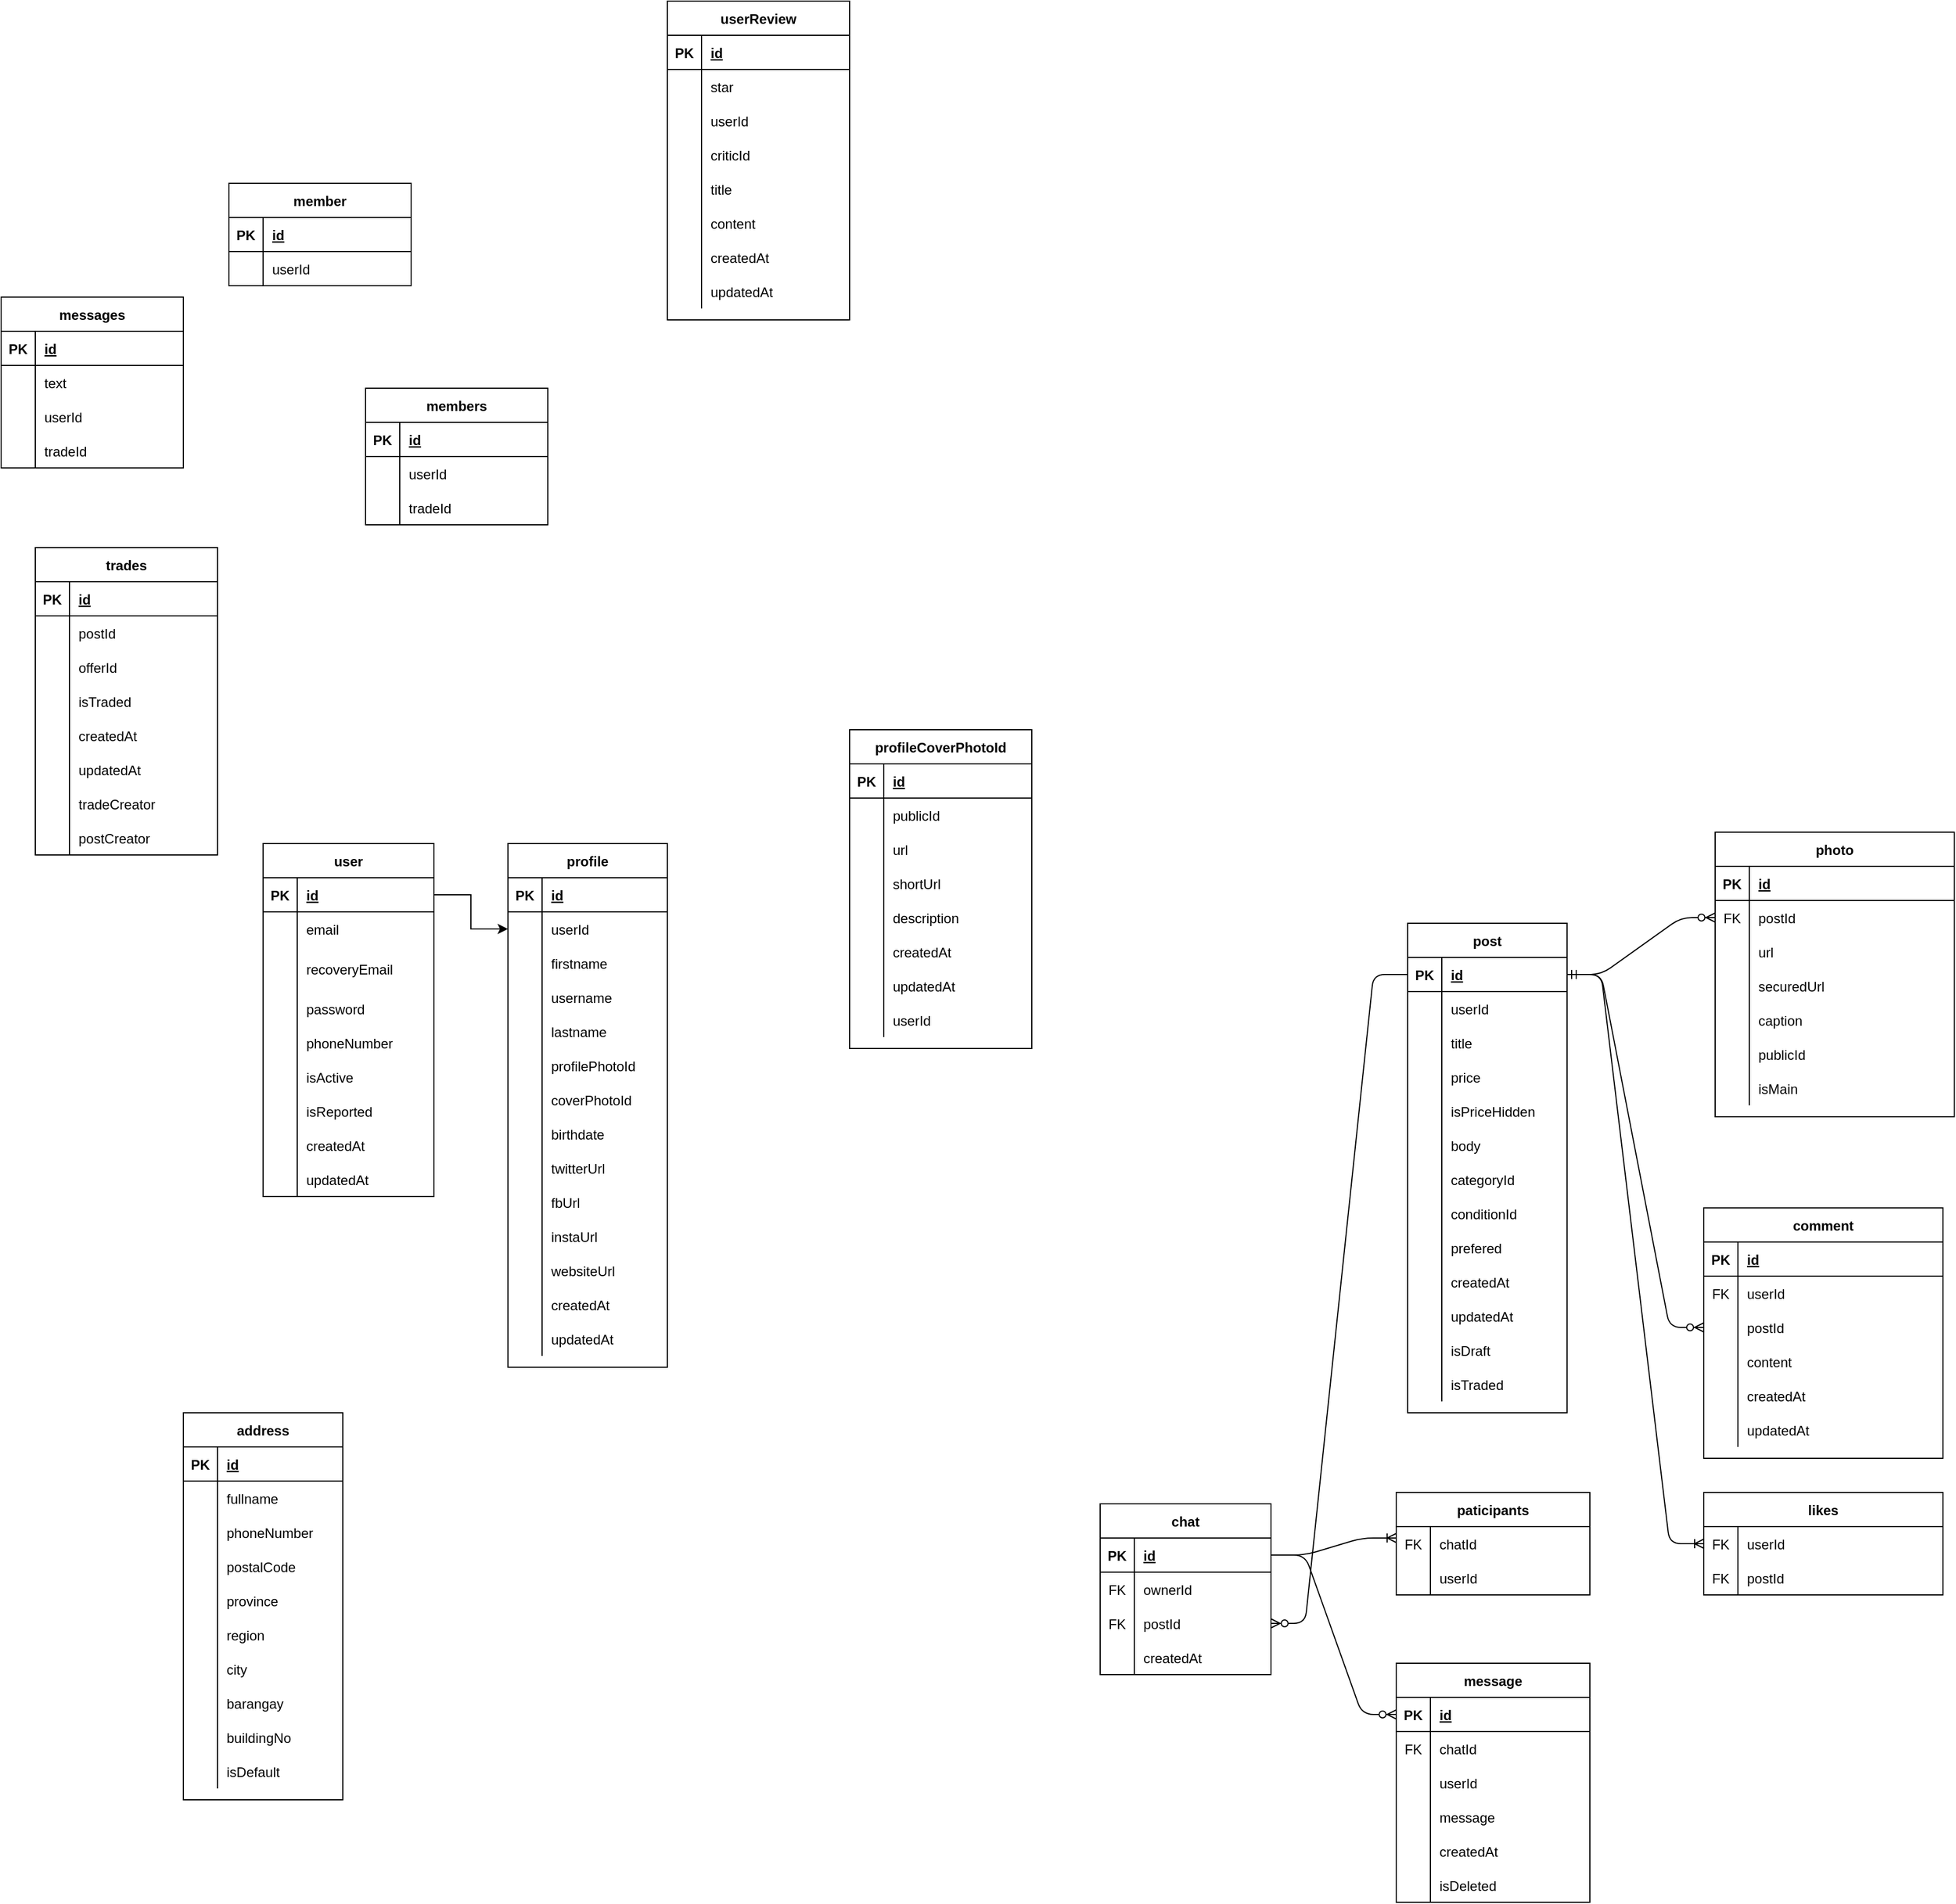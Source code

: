 <mxfile version="14.6.13" type="device"><diagram id="F9-uQ78p3KPdKDjT3aGs" name="Page-1"><mxGraphModel dx="981" dy="567" grid="1" gridSize="10" guides="1" tooltips="1" connect="1" arrows="1" fold="1" page="1" pageScale="1" pageWidth="850" pageHeight="1100" math="0" shadow="0"><root><mxCell id="0"/><mxCell id="1" parent="0"/><mxCell id="t3PHwdm_PvKEiBLsTICT-1" value="" style="edgeStyle=entityRelationEdgeStyle;fontSize=12;html=1;endArrow=ERzeroToMany;startArrow=ERmandOne;exitX=1;exitY=0.5;exitDx=0;exitDy=0;entryX=0;entryY=0.5;entryDx=0;entryDy=0;" edge="1" parent="1" source="t3PHwdm_PvKEiBLsTICT-130" target="t3PHwdm_PvKEiBLsTICT-216"><mxGeometry width="100" height="100" relative="1" as="geometry"><mxPoint x="1555" y="1060" as="sourcePoint"/><mxPoint x="1655" y="960" as="targetPoint"/></mxGeometry></mxCell><mxCell id="t3PHwdm_PvKEiBLsTICT-2" value="" style="edgeStyle=entityRelationEdgeStyle;fontSize=12;html=1;endArrow=ERzeroToMany;endFill=1;entryX=0;entryY=0.5;entryDx=0;entryDy=0;exitX=1;exitY=0.5;exitDx=0;exitDy=0;" edge="1" parent="1" source="t3PHwdm_PvKEiBLsTICT-130" target="t3PHwdm_PvKEiBLsTICT-117"><mxGeometry width="100" height="100" relative="1" as="geometry"><mxPoint x="1560" y="1240" as="sourcePoint"/><mxPoint x="1660" y="1140" as="targetPoint"/></mxGeometry></mxCell><mxCell id="t3PHwdm_PvKEiBLsTICT-3" value="" style="edgeStyle=entityRelationEdgeStyle;fontSize=12;html=1;endArrow=ERoneToMany;entryX=0;entryY=0.5;entryDx=0;entryDy=0;exitX=1;exitY=0.5;exitDx=0;exitDy=0;" edge="1" parent="1" source="t3PHwdm_PvKEiBLsTICT-130" target="t3PHwdm_PvKEiBLsTICT-167"><mxGeometry width="100" height="100" relative="1" as="geometry"><mxPoint x="1455" y="1220" as="sourcePoint"/><mxPoint x="1555" y="1120" as="targetPoint"/></mxGeometry></mxCell><mxCell id="t3PHwdm_PvKEiBLsTICT-4" value="profile" style="shape=table;startSize=30;container=1;collapsible=1;childLayout=tableLayout;fixedRows=1;rowLines=0;fontStyle=1;align=center;resizeLast=1;" vertex="1" parent="1"><mxGeometry x="605" y="850" width="140" height="460" as="geometry"/></mxCell><mxCell id="t3PHwdm_PvKEiBLsTICT-5" value="" style="shape=partialRectangle;collapsible=0;dropTarget=0;pointerEvents=0;fillColor=none;points=[[0,0.5],[1,0.5]];portConstraint=eastwest;top=0;left=0;right=0;bottom=1;" vertex="1" parent="t3PHwdm_PvKEiBLsTICT-4"><mxGeometry y="30" width="140" height="30" as="geometry"/></mxCell><mxCell id="t3PHwdm_PvKEiBLsTICT-6" value="PK" style="shape=partialRectangle;overflow=hidden;connectable=0;fillColor=none;top=0;left=0;bottom=0;right=0;fontStyle=1;" vertex="1" parent="t3PHwdm_PvKEiBLsTICT-5"><mxGeometry width="30" height="30" as="geometry"/></mxCell><mxCell id="t3PHwdm_PvKEiBLsTICT-7" value="id" style="shape=partialRectangle;overflow=hidden;connectable=0;fillColor=none;top=0;left=0;bottom=0;right=0;align=left;spacingLeft=6;fontStyle=5;" vertex="1" parent="t3PHwdm_PvKEiBLsTICT-5"><mxGeometry x="30" width="110" height="30" as="geometry"/></mxCell><mxCell id="t3PHwdm_PvKEiBLsTICT-8" value="" style="shape=partialRectangle;collapsible=0;dropTarget=0;pointerEvents=0;fillColor=none;points=[[0,0.5],[1,0.5]];portConstraint=eastwest;top=0;left=0;right=0;bottom=0;" vertex="1" parent="t3PHwdm_PvKEiBLsTICT-4"><mxGeometry y="60" width="140" height="30" as="geometry"/></mxCell><mxCell id="t3PHwdm_PvKEiBLsTICT-9" value="" style="shape=partialRectangle;overflow=hidden;connectable=0;fillColor=none;top=0;left=0;bottom=0;right=0;" vertex="1" parent="t3PHwdm_PvKEiBLsTICT-8"><mxGeometry width="30" height="30" as="geometry"/></mxCell><mxCell id="t3PHwdm_PvKEiBLsTICT-10" value="userId" style="shape=partialRectangle;overflow=hidden;connectable=0;fillColor=none;top=0;left=0;bottom=0;right=0;align=left;spacingLeft=6;" vertex="1" parent="t3PHwdm_PvKEiBLsTICT-8"><mxGeometry x="30" width="110" height="30" as="geometry"/></mxCell><mxCell id="t3PHwdm_PvKEiBLsTICT-11" value="" style="shape=partialRectangle;collapsible=0;dropTarget=0;pointerEvents=0;fillColor=none;points=[[0,0.5],[1,0.5]];portConstraint=eastwest;top=0;left=0;right=0;bottom=0;" vertex="1" parent="t3PHwdm_PvKEiBLsTICT-4"><mxGeometry y="90" width="140" height="30" as="geometry"/></mxCell><mxCell id="t3PHwdm_PvKEiBLsTICT-12" value="" style="shape=partialRectangle;overflow=hidden;connectable=0;fillColor=none;top=0;left=0;bottom=0;right=0;" vertex="1" parent="t3PHwdm_PvKEiBLsTICT-11"><mxGeometry width="30" height="30" as="geometry"/></mxCell><mxCell id="t3PHwdm_PvKEiBLsTICT-13" value="firstname" style="shape=partialRectangle;overflow=hidden;connectable=0;fillColor=none;top=0;left=0;bottom=0;right=0;align=left;spacingLeft=6;" vertex="1" parent="t3PHwdm_PvKEiBLsTICT-11"><mxGeometry x="30" width="110" height="30" as="geometry"/></mxCell><mxCell id="t3PHwdm_PvKEiBLsTICT-14" value="" style="shape=partialRectangle;collapsible=0;dropTarget=0;pointerEvents=0;fillColor=none;points=[[0,0.5],[1,0.5]];portConstraint=eastwest;top=0;left=0;right=0;bottom=0;" vertex="1" parent="t3PHwdm_PvKEiBLsTICT-4"><mxGeometry y="120" width="140" height="30" as="geometry"/></mxCell><mxCell id="t3PHwdm_PvKEiBLsTICT-15" value="" style="shape=partialRectangle;overflow=hidden;connectable=0;fillColor=none;top=0;left=0;bottom=0;right=0;" vertex="1" parent="t3PHwdm_PvKEiBLsTICT-14"><mxGeometry width="30" height="30" as="geometry"/></mxCell><mxCell id="t3PHwdm_PvKEiBLsTICT-16" value="username" style="shape=partialRectangle;overflow=hidden;connectable=0;fillColor=none;top=0;left=0;bottom=0;right=0;align=left;spacingLeft=6;" vertex="1" parent="t3PHwdm_PvKEiBLsTICT-14"><mxGeometry x="30" width="110" height="30" as="geometry"/></mxCell><mxCell id="t3PHwdm_PvKEiBLsTICT-17" value="" style="shape=partialRectangle;collapsible=0;dropTarget=0;pointerEvents=0;fillColor=none;points=[[0,0.5],[1,0.5]];portConstraint=eastwest;top=0;left=0;right=0;bottom=0;" vertex="1" parent="t3PHwdm_PvKEiBLsTICT-4"><mxGeometry y="150" width="140" height="30" as="geometry"/></mxCell><mxCell id="t3PHwdm_PvKEiBLsTICT-18" value="" style="shape=partialRectangle;overflow=hidden;connectable=0;fillColor=none;top=0;left=0;bottom=0;right=0;" vertex="1" parent="t3PHwdm_PvKEiBLsTICT-17"><mxGeometry width="30" height="30" as="geometry"/></mxCell><mxCell id="t3PHwdm_PvKEiBLsTICT-19" value="lastname" style="shape=partialRectangle;overflow=hidden;connectable=0;fillColor=none;top=0;left=0;bottom=0;right=0;align=left;spacingLeft=6;" vertex="1" parent="t3PHwdm_PvKEiBLsTICT-17"><mxGeometry x="30" width="110" height="30" as="geometry"/></mxCell><mxCell id="t3PHwdm_PvKEiBLsTICT-20" value="" style="shape=partialRectangle;collapsible=0;dropTarget=0;pointerEvents=0;fillColor=none;points=[[0,0.5],[1,0.5]];portConstraint=eastwest;top=0;left=0;right=0;bottom=0;" vertex="1" parent="t3PHwdm_PvKEiBLsTICT-4"><mxGeometry y="180" width="140" height="30" as="geometry"/></mxCell><mxCell id="t3PHwdm_PvKEiBLsTICT-21" value="" style="shape=partialRectangle;overflow=hidden;connectable=0;fillColor=none;top=0;left=0;bottom=0;right=0;" vertex="1" parent="t3PHwdm_PvKEiBLsTICT-20"><mxGeometry width="30" height="30" as="geometry"/></mxCell><mxCell id="t3PHwdm_PvKEiBLsTICT-22" value="profilePhotoId" style="shape=partialRectangle;overflow=hidden;connectable=0;fillColor=none;top=0;left=0;bottom=0;right=0;align=left;spacingLeft=6;" vertex="1" parent="t3PHwdm_PvKEiBLsTICT-20"><mxGeometry x="30" width="110" height="30" as="geometry"/></mxCell><mxCell id="t3PHwdm_PvKEiBLsTICT-23" value="" style="shape=partialRectangle;collapsible=0;dropTarget=0;pointerEvents=0;fillColor=none;points=[[0,0.5],[1,0.5]];portConstraint=eastwest;top=0;left=0;right=0;bottom=0;" vertex="1" parent="t3PHwdm_PvKEiBLsTICT-4"><mxGeometry y="210" width="140" height="30" as="geometry"/></mxCell><mxCell id="t3PHwdm_PvKEiBLsTICT-24" value="" style="shape=partialRectangle;overflow=hidden;connectable=0;fillColor=none;top=0;left=0;bottom=0;right=0;" vertex="1" parent="t3PHwdm_PvKEiBLsTICT-23"><mxGeometry width="30" height="30" as="geometry"/></mxCell><mxCell id="t3PHwdm_PvKEiBLsTICT-25" value="coverPhotoId" style="shape=partialRectangle;overflow=hidden;connectable=0;fillColor=none;top=0;left=0;bottom=0;right=0;align=left;spacingLeft=6;" vertex="1" parent="t3PHwdm_PvKEiBLsTICT-23"><mxGeometry x="30" width="110" height="30" as="geometry"/></mxCell><mxCell id="t3PHwdm_PvKEiBLsTICT-26" value="" style="shape=partialRectangle;collapsible=0;dropTarget=0;pointerEvents=0;fillColor=none;points=[[0,0.5],[1,0.5]];portConstraint=eastwest;top=0;left=0;right=0;bottom=0;" vertex="1" parent="t3PHwdm_PvKEiBLsTICT-4"><mxGeometry y="240" width="140" height="30" as="geometry"/></mxCell><mxCell id="t3PHwdm_PvKEiBLsTICT-27" value="" style="shape=partialRectangle;overflow=hidden;connectable=0;fillColor=none;top=0;left=0;bottom=0;right=0;" vertex="1" parent="t3PHwdm_PvKEiBLsTICT-26"><mxGeometry width="30" height="30" as="geometry"/></mxCell><mxCell id="t3PHwdm_PvKEiBLsTICT-28" value="birthdate" style="shape=partialRectangle;overflow=hidden;connectable=0;fillColor=none;top=0;left=0;bottom=0;right=0;align=left;spacingLeft=6;" vertex="1" parent="t3PHwdm_PvKEiBLsTICT-26"><mxGeometry x="30" width="110" height="30" as="geometry"/></mxCell><mxCell id="t3PHwdm_PvKEiBLsTICT-29" value="" style="shape=partialRectangle;collapsible=0;dropTarget=0;pointerEvents=0;fillColor=none;points=[[0,0.5],[1,0.5]];portConstraint=eastwest;top=0;left=0;right=0;bottom=0;" vertex="1" parent="t3PHwdm_PvKEiBLsTICT-4"><mxGeometry y="270" width="140" height="30" as="geometry"/></mxCell><mxCell id="t3PHwdm_PvKEiBLsTICT-30" value="" style="shape=partialRectangle;overflow=hidden;connectable=0;fillColor=none;top=0;left=0;bottom=0;right=0;" vertex="1" parent="t3PHwdm_PvKEiBLsTICT-29"><mxGeometry width="30" height="30" as="geometry"/></mxCell><mxCell id="t3PHwdm_PvKEiBLsTICT-31" value="twitterUrl" style="shape=partialRectangle;overflow=hidden;connectable=0;fillColor=none;top=0;left=0;bottom=0;right=0;align=left;spacingLeft=6;" vertex="1" parent="t3PHwdm_PvKEiBLsTICT-29"><mxGeometry x="30" width="110" height="30" as="geometry"/></mxCell><mxCell id="t3PHwdm_PvKEiBLsTICT-32" value="" style="shape=partialRectangle;collapsible=0;dropTarget=0;pointerEvents=0;fillColor=none;points=[[0,0.5],[1,0.5]];portConstraint=eastwest;top=0;left=0;right=0;bottom=0;" vertex="1" parent="t3PHwdm_PvKEiBLsTICT-4"><mxGeometry y="300" width="140" height="30" as="geometry"/></mxCell><mxCell id="t3PHwdm_PvKEiBLsTICT-33" value="" style="shape=partialRectangle;overflow=hidden;connectable=0;fillColor=none;top=0;left=0;bottom=0;right=0;" vertex="1" parent="t3PHwdm_PvKEiBLsTICT-32"><mxGeometry width="30" height="30" as="geometry"/></mxCell><mxCell id="t3PHwdm_PvKEiBLsTICT-34" value="fbUrl" style="shape=partialRectangle;overflow=hidden;connectable=0;fillColor=none;top=0;left=0;bottom=0;right=0;align=left;spacingLeft=6;" vertex="1" parent="t3PHwdm_PvKEiBLsTICT-32"><mxGeometry x="30" width="110" height="30" as="geometry"/></mxCell><mxCell id="t3PHwdm_PvKEiBLsTICT-35" value="" style="shape=partialRectangle;collapsible=0;dropTarget=0;pointerEvents=0;fillColor=none;points=[[0,0.5],[1,0.5]];portConstraint=eastwest;top=0;left=0;right=0;bottom=0;" vertex="1" parent="t3PHwdm_PvKEiBLsTICT-4"><mxGeometry y="330" width="140" height="30" as="geometry"/></mxCell><mxCell id="t3PHwdm_PvKEiBLsTICT-36" value="" style="shape=partialRectangle;overflow=hidden;connectable=0;fillColor=none;top=0;left=0;bottom=0;right=0;" vertex="1" parent="t3PHwdm_PvKEiBLsTICT-35"><mxGeometry width="30" height="30" as="geometry"/></mxCell><mxCell id="t3PHwdm_PvKEiBLsTICT-37" value="instaUrl" style="shape=partialRectangle;overflow=hidden;connectable=0;fillColor=none;top=0;left=0;bottom=0;right=0;align=left;spacingLeft=6;" vertex="1" parent="t3PHwdm_PvKEiBLsTICT-35"><mxGeometry x="30" width="110" height="30" as="geometry"/></mxCell><mxCell id="t3PHwdm_PvKEiBLsTICT-38" value="" style="shape=partialRectangle;collapsible=0;dropTarget=0;pointerEvents=0;fillColor=none;points=[[0,0.5],[1,0.5]];portConstraint=eastwest;top=0;left=0;right=0;bottom=0;" vertex="1" parent="t3PHwdm_PvKEiBLsTICT-4"><mxGeometry y="360" width="140" height="30" as="geometry"/></mxCell><mxCell id="t3PHwdm_PvKEiBLsTICT-39" value="" style="shape=partialRectangle;overflow=hidden;connectable=0;fillColor=none;top=0;left=0;bottom=0;right=0;" vertex="1" parent="t3PHwdm_PvKEiBLsTICT-38"><mxGeometry width="30" height="30" as="geometry"/></mxCell><mxCell id="t3PHwdm_PvKEiBLsTICT-40" value="websiteUrl" style="shape=partialRectangle;overflow=hidden;connectable=0;fillColor=none;top=0;left=0;bottom=0;right=0;align=left;spacingLeft=6;" vertex="1" parent="t3PHwdm_PvKEiBLsTICT-38"><mxGeometry x="30" width="110" height="30" as="geometry"/></mxCell><mxCell id="t3PHwdm_PvKEiBLsTICT-41" value="" style="shape=partialRectangle;collapsible=0;dropTarget=0;pointerEvents=0;fillColor=none;points=[[0,0.5],[1,0.5]];portConstraint=eastwest;top=0;left=0;right=0;bottom=0;" vertex="1" parent="t3PHwdm_PvKEiBLsTICT-4"><mxGeometry y="390" width="140" height="30" as="geometry"/></mxCell><mxCell id="t3PHwdm_PvKEiBLsTICT-42" value="" style="shape=partialRectangle;overflow=hidden;connectable=0;fillColor=none;top=0;left=0;bottom=0;right=0;" vertex="1" parent="t3PHwdm_PvKEiBLsTICT-41"><mxGeometry width="30" height="30" as="geometry"/></mxCell><mxCell id="t3PHwdm_PvKEiBLsTICT-43" value="createdAt" style="shape=partialRectangle;overflow=hidden;connectable=0;fillColor=none;top=0;left=0;bottom=0;right=0;align=left;spacingLeft=6;" vertex="1" parent="t3PHwdm_PvKEiBLsTICT-41"><mxGeometry x="30" width="110" height="30" as="geometry"/></mxCell><mxCell id="t3PHwdm_PvKEiBLsTICT-44" value="" style="shape=partialRectangle;collapsible=0;dropTarget=0;pointerEvents=0;fillColor=none;points=[[0,0.5],[1,0.5]];portConstraint=eastwest;top=0;left=0;right=0;bottom=0;" vertex="1" parent="t3PHwdm_PvKEiBLsTICT-4"><mxGeometry y="420" width="140" height="30" as="geometry"/></mxCell><mxCell id="t3PHwdm_PvKEiBLsTICT-45" value="" style="shape=partialRectangle;overflow=hidden;connectable=0;fillColor=none;top=0;left=0;bottom=0;right=0;" vertex="1" parent="t3PHwdm_PvKEiBLsTICT-44"><mxGeometry width="30" height="30" as="geometry"/></mxCell><mxCell id="t3PHwdm_PvKEiBLsTICT-46" value="updatedAt" style="shape=partialRectangle;overflow=hidden;connectable=0;fillColor=none;top=0;left=0;bottom=0;right=0;align=left;spacingLeft=6;" vertex="1" parent="t3PHwdm_PvKEiBLsTICT-44"><mxGeometry x="30" width="110" height="30" as="geometry"/></mxCell><mxCell id="t3PHwdm_PvKEiBLsTICT-47" value="user" style="shape=table;startSize=30;container=1;collapsible=1;childLayout=tableLayout;fixedRows=1;rowLines=0;fontStyle=1;align=center;resizeLast=1;" vertex="1" parent="1"><mxGeometry x="390" y="850" width="150" height="310" as="geometry"/></mxCell><mxCell id="t3PHwdm_PvKEiBLsTICT-48" value="" style="shape=partialRectangle;collapsible=0;dropTarget=0;pointerEvents=0;fillColor=none;points=[[0,0.5],[1,0.5]];portConstraint=eastwest;top=0;left=0;right=0;bottom=1;" vertex="1" parent="t3PHwdm_PvKEiBLsTICT-47"><mxGeometry y="30" width="150" height="30" as="geometry"/></mxCell><mxCell id="t3PHwdm_PvKEiBLsTICT-49" value="PK" style="shape=partialRectangle;overflow=hidden;connectable=0;fillColor=none;top=0;left=0;bottom=0;right=0;fontStyle=1;" vertex="1" parent="t3PHwdm_PvKEiBLsTICT-48"><mxGeometry width="30" height="30" as="geometry"/></mxCell><mxCell id="t3PHwdm_PvKEiBLsTICT-50" value="id" style="shape=partialRectangle;overflow=hidden;connectable=0;fillColor=none;top=0;left=0;bottom=0;right=0;align=left;spacingLeft=6;fontStyle=5;" vertex="1" parent="t3PHwdm_PvKEiBLsTICT-48"><mxGeometry x="30" width="120" height="30" as="geometry"/></mxCell><mxCell id="t3PHwdm_PvKEiBLsTICT-51" value="" style="shape=partialRectangle;collapsible=0;dropTarget=0;pointerEvents=0;fillColor=none;points=[[0,0.5],[1,0.5]];portConstraint=eastwest;top=0;left=0;right=0;bottom=0;" vertex="1" parent="t3PHwdm_PvKEiBLsTICT-47"><mxGeometry y="60" width="150" height="30" as="geometry"/></mxCell><mxCell id="t3PHwdm_PvKEiBLsTICT-52" value="" style="shape=partialRectangle;overflow=hidden;connectable=0;fillColor=none;top=0;left=0;bottom=0;right=0;" vertex="1" parent="t3PHwdm_PvKEiBLsTICT-51"><mxGeometry width="30" height="30" as="geometry"/></mxCell><mxCell id="t3PHwdm_PvKEiBLsTICT-53" value="email" style="shape=partialRectangle;overflow=hidden;connectable=0;fillColor=none;top=0;left=0;bottom=0;right=0;align=left;spacingLeft=6;" vertex="1" parent="t3PHwdm_PvKEiBLsTICT-51"><mxGeometry x="30" width="120" height="30" as="geometry"/></mxCell><mxCell id="t3PHwdm_PvKEiBLsTICT-54" value="" style="shape=partialRectangle;collapsible=0;dropTarget=0;pointerEvents=0;fillColor=none;points=[[0,0.5],[1,0.5]];portConstraint=eastwest;top=0;left=0;right=0;bottom=0;" vertex="1" parent="t3PHwdm_PvKEiBLsTICT-47"><mxGeometry y="90" width="150" height="40" as="geometry"/></mxCell><mxCell id="t3PHwdm_PvKEiBLsTICT-55" value="" style="shape=partialRectangle;overflow=hidden;connectable=0;fillColor=none;top=0;left=0;bottom=0;right=0;" vertex="1" parent="t3PHwdm_PvKEiBLsTICT-54"><mxGeometry width="30" height="40" as="geometry"/></mxCell><mxCell id="t3PHwdm_PvKEiBLsTICT-56" value="recoveryEmail" style="shape=partialRectangle;overflow=hidden;connectable=0;fillColor=none;top=0;left=0;bottom=0;right=0;align=left;spacingLeft=6;" vertex="1" parent="t3PHwdm_PvKEiBLsTICT-54"><mxGeometry x="30" width="120" height="40" as="geometry"/></mxCell><mxCell id="t3PHwdm_PvKEiBLsTICT-57" value="" style="shape=partialRectangle;collapsible=0;dropTarget=0;pointerEvents=0;fillColor=none;points=[[0,0.5],[1,0.5]];portConstraint=eastwest;top=0;left=0;right=0;bottom=0;" vertex="1" parent="t3PHwdm_PvKEiBLsTICT-47"><mxGeometry y="130" width="150" height="30" as="geometry"/></mxCell><mxCell id="t3PHwdm_PvKEiBLsTICT-58" value="" style="shape=partialRectangle;overflow=hidden;connectable=0;fillColor=none;top=0;left=0;bottom=0;right=0;" vertex="1" parent="t3PHwdm_PvKEiBLsTICT-57"><mxGeometry width="30" height="30" as="geometry"/></mxCell><mxCell id="t3PHwdm_PvKEiBLsTICT-59" value="password" style="shape=partialRectangle;overflow=hidden;connectable=0;fillColor=none;top=0;left=0;bottom=0;right=0;align=left;spacingLeft=6;" vertex="1" parent="t3PHwdm_PvKEiBLsTICT-57"><mxGeometry x="30" width="120" height="30" as="geometry"/></mxCell><mxCell id="t3PHwdm_PvKEiBLsTICT-60" value="" style="shape=partialRectangle;collapsible=0;dropTarget=0;pointerEvents=0;fillColor=none;points=[[0,0.5],[1,0.5]];portConstraint=eastwest;top=0;left=0;right=0;bottom=0;" vertex="1" parent="t3PHwdm_PvKEiBLsTICT-47"><mxGeometry y="160" width="150" height="30" as="geometry"/></mxCell><mxCell id="t3PHwdm_PvKEiBLsTICT-61" value="" style="shape=partialRectangle;overflow=hidden;connectable=0;fillColor=none;top=0;left=0;bottom=0;right=0;" vertex="1" parent="t3PHwdm_PvKEiBLsTICT-60"><mxGeometry width="30" height="30" as="geometry"/></mxCell><mxCell id="t3PHwdm_PvKEiBLsTICT-62" value="phoneNumber" style="shape=partialRectangle;overflow=hidden;connectable=0;fillColor=none;top=0;left=0;bottom=0;right=0;align=left;spacingLeft=6;" vertex="1" parent="t3PHwdm_PvKEiBLsTICT-60"><mxGeometry x="30" width="120" height="30" as="geometry"/></mxCell><mxCell id="t3PHwdm_PvKEiBLsTICT-63" value="" style="shape=partialRectangle;collapsible=0;dropTarget=0;pointerEvents=0;fillColor=none;points=[[0,0.5],[1,0.5]];portConstraint=eastwest;top=0;left=0;right=0;bottom=0;" vertex="1" parent="t3PHwdm_PvKEiBLsTICT-47"><mxGeometry y="190" width="150" height="30" as="geometry"/></mxCell><mxCell id="t3PHwdm_PvKEiBLsTICT-64" value="" style="shape=partialRectangle;overflow=hidden;connectable=0;fillColor=none;top=0;left=0;bottom=0;right=0;" vertex="1" parent="t3PHwdm_PvKEiBLsTICT-63"><mxGeometry width="30" height="30" as="geometry"/></mxCell><mxCell id="t3PHwdm_PvKEiBLsTICT-65" value="isActive" style="shape=partialRectangle;overflow=hidden;connectable=0;fillColor=none;top=0;left=0;bottom=0;right=0;align=left;spacingLeft=6;" vertex="1" parent="t3PHwdm_PvKEiBLsTICT-63"><mxGeometry x="30" width="120" height="30" as="geometry"/></mxCell><mxCell id="t3PHwdm_PvKEiBLsTICT-66" value="" style="shape=partialRectangle;collapsible=0;dropTarget=0;pointerEvents=0;fillColor=none;points=[[0,0.5],[1,0.5]];portConstraint=eastwest;top=0;left=0;right=0;bottom=0;" vertex="1" parent="t3PHwdm_PvKEiBLsTICT-47"><mxGeometry y="220" width="150" height="30" as="geometry"/></mxCell><mxCell id="t3PHwdm_PvKEiBLsTICT-67" value="" style="shape=partialRectangle;overflow=hidden;connectable=0;fillColor=none;top=0;left=0;bottom=0;right=0;" vertex="1" parent="t3PHwdm_PvKEiBLsTICT-66"><mxGeometry width="30" height="30" as="geometry"/></mxCell><mxCell id="t3PHwdm_PvKEiBLsTICT-68" value="isReported" style="shape=partialRectangle;overflow=hidden;connectable=0;fillColor=none;top=0;left=0;bottom=0;right=0;align=left;spacingLeft=6;" vertex="1" parent="t3PHwdm_PvKEiBLsTICT-66"><mxGeometry x="30" width="120" height="30" as="geometry"/></mxCell><mxCell id="t3PHwdm_PvKEiBLsTICT-69" value="" style="shape=partialRectangle;collapsible=0;dropTarget=0;pointerEvents=0;fillColor=none;points=[[0,0.5],[1,0.5]];portConstraint=eastwest;top=0;left=0;right=0;bottom=0;" vertex="1" parent="t3PHwdm_PvKEiBLsTICT-47"><mxGeometry y="250" width="150" height="30" as="geometry"/></mxCell><mxCell id="t3PHwdm_PvKEiBLsTICT-70" value="" style="shape=partialRectangle;overflow=hidden;connectable=0;fillColor=none;top=0;left=0;bottom=0;right=0;" vertex="1" parent="t3PHwdm_PvKEiBLsTICT-69"><mxGeometry width="30" height="30" as="geometry"/></mxCell><mxCell id="t3PHwdm_PvKEiBLsTICT-71" value="createdAt" style="shape=partialRectangle;overflow=hidden;connectable=0;fillColor=none;top=0;left=0;bottom=0;right=0;align=left;spacingLeft=6;" vertex="1" parent="t3PHwdm_PvKEiBLsTICT-69"><mxGeometry x="30" width="120" height="30" as="geometry"/></mxCell><mxCell id="t3PHwdm_PvKEiBLsTICT-72" value="" style="shape=partialRectangle;collapsible=0;dropTarget=0;pointerEvents=0;fillColor=none;points=[[0,0.5],[1,0.5]];portConstraint=eastwest;top=0;left=0;right=0;bottom=0;" vertex="1" parent="t3PHwdm_PvKEiBLsTICT-47"><mxGeometry y="280" width="150" height="30" as="geometry"/></mxCell><mxCell id="t3PHwdm_PvKEiBLsTICT-73" value="" style="shape=partialRectangle;overflow=hidden;connectable=0;fillColor=none;top=0;left=0;bottom=0;right=0;" vertex="1" parent="t3PHwdm_PvKEiBLsTICT-72"><mxGeometry width="30" height="30" as="geometry"/></mxCell><mxCell id="t3PHwdm_PvKEiBLsTICT-74" value="updatedAt" style="shape=partialRectangle;overflow=hidden;connectable=0;fillColor=none;top=0;left=0;bottom=0;right=0;align=left;spacingLeft=6;" vertex="1" parent="t3PHwdm_PvKEiBLsTICT-72"><mxGeometry x="30" width="120" height="30" as="geometry"/></mxCell><mxCell id="t3PHwdm_PvKEiBLsTICT-75" style="edgeStyle=orthogonalEdgeStyle;rounded=0;orthogonalLoop=1;jettySize=auto;html=1;" edge="1" parent="1" source="t3PHwdm_PvKEiBLsTICT-48" target="t3PHwdm_PvKEiBLsTICT-8"><mxGeometry relative="1" as="geometry"/></mxCell><mxCell id="t3PHwdm_PvKEiBLsTICT-76" value="address" style="shape=table;startSize=30;container=1;collapsible=1;childLayout=tableLayout;fixedRows=1;rowLines=0;fontStyle=1;align=center;resizeLast=1;" vertex="1" parent="1"><mxGeometry x="320" y="1350" width="140" height="340" as="geometry"/></mxCell><mxCell id="t3PHwdm_PvKEiBLsTICT-77" value="" style="shape=partialRectangle;collapsible=0;dropTarget=0;pointerEvents=0;fillColor=none;points=[[0,0.5],[1,0.5]];portConstraint=eastwest;top=0;left=0;right=0;bottom=1;" vertex="1" parent="t3PHwdm_PvKEiBLsTICT-76"><mxGeometry y="30" width="140" height="30" as="geometry"/></mxCell><mxCell id="t3PHwdm_PvKEiBLsTICT-78" value="PK" style="shape=partialRectangle;overflow=hidden;connectable=0;fillColor=none;top=0;left=0;bottom=0;right=0;fontStyle=1;" vertex="1" parent="t3PHwdm_PvKEiBLsTICT-77"><mxGeometry width="30" height="30" as="geometry"/></mxCell><mxCell id="t3PHwdm_PvKEiBLsTICT-79" value="id" style="shape=partialRectangle;overflow=hidden;connectable=0;fillColor=none;top=0;left=0;bottom=0;right=0;align=left;spacingLeft=6;fontStyle=5;" vertex="1" parent="t3PHwdm_PvKEiBLsTICT-77"><mxGeometry x="30" width="110" height="30" as="geometry"/></mxCell><mxCell id="t3PHwdm_PvKEiBLsTICT-80" value="" style="shape=partialRectangle;collapsible=0;dropTarget=0;pointerEvents=0;fillColor=none;points=[[0,0.5],[1,0.5]];portConstraint=eastwest;top=0;left=0;right=0;bottom=0;" vertex="1" parent="t3PHwdm_PvKEiBLsTICT-76"><mxGeometry y="60" width="140" height="30" as="geometry"/></mxCell><mxCell id="t3PHwdm_PvKEiBLsTICT-81" value="" style="shape=partialRectangle;overflow=hidden;connectable=0;fillColor=none;top=0;left=0;bottom=0;right=0;" vertex="1" parent="t3PHwdm_PvKEiBLsTICT-80"><mxGeometry width="30" height="30" as="geometry"/></mxCell><mxCell id="t3PHwdm_PvKEiBLsTICT-82" value="fullname" style="shape=partialRectangle;overflow=hidden;connectable=0;fillColor=none;top=0;left=0;bottom=0;right=0;align=left;spacingLeft=6;" vertex="1" parent="t3PHwdm_PvKEiBLsTICT-80"><mxGeometry x="30" width="110" height="30" as="geometry"/></mxCell><mxCell id="t3PHwdm_PvKEiBLsTICT-83" value="" style="shape=partialRectangle;collapsible=0;dropTarget=0;pointerEvents=0;fillColor=none;points=[[0,0.5],[1,0.5]];portConstraint=eastwest;top=0;left=0;right=0;bottom=0;" vertex="1" parent="t3PHwdm_PvKEiBLsTICT-76"><mxGeometry y="90" width="140" height="30" as="geometry"/></mxCell><mxCell id="t3PHwdm_PvKEiBLsTICT-84" value="" style="shape=partialRectangle;overflow=hidden;connectable=0;fillColor=none;top=0;left=0;bottom=0;right=0;" vertex="1" parent="t3PHwdm_PvKEiBLsTICT-83"><mxGeometry width="30" height="30" as="geometry"/></mxCell><mxCell id="t3PHwdm_PvKEiBLsTICT-85" value="phoneNumber" style="shape=partialRectangle;overflow=hidden;connectable=0;fillColor=none;top=0;left=0;bottom=0;right=0;align=left;spacingLeft=6;" vertex="1" parent="t3PHwdm_PvKEiBLsTICT-83"><mxGeometry x="30" width="110" height="30" as="geometry"/></mxCell><mxCell id="t3PHwdm_PvKEiBLsTICT-86" value="" style="shape=partialRectangle;collapsible=0;dropTarget=0;pointerEvents=0;fillColor=none;points=[[0,0.5],[1,0.5]];portConstraint=eastwest;top=0;left=0;right=0;bottom=0;" vertex="1" parent="t3PHwdm_PvKEiBLsTICT-76"><mxGeometry y="120" width="140" height="30" as="geometry"/></mxCell><mxCell id="t3PHwdm_PvKEiBLsTICT-87" value="" style="shape=partialRectangle;overflow=hidden;connectable=0;fillColor=none;top=0;left=0;bottom=0;right=0;" vertex="1" parent="t3PHwdm_PvKEiBLsTICT-86"><mxGeometry width="30" height="30" as="geometry"/></mxCell><mxCell id="t3PHwdm_PvKEiBLsTICT-88" value="postalCode" style="shape=partialRectangle;overflow=hidden;connectable=0;fillColor=none;top=0;left=0;bottom=0;right=0;align=left;spacingLeft=6;" vertex="1" parent="t3PHwdm_PvKEiBLsTICT-86"><mxGeometry x="30" width="110" height="30" as="geometry"/></mxCell><mxCell id="t3PHwdm_PvKEiBLsTICT-89" value="" style="shape=partialRectangle;collapsible=0;dropTarget=0;pointerEvents=0;fillColor=none;points=[[0,0.5],[1,0.5]];portConstraint=eastwest;top=0;left=0;right=0;bottom=0;" vertex="1" parent="t3PHwdm_PvKEiBLsTICT-76"><mxGeometry y="150" width="140" height="30" as="geometry"/></mxCell><mxCell id="t3PHwdm_PvKEiBLsTICT-90" value="" style="shape=partialRectangle;overflow=hidden;connectable=0;fillColor=none;top=0;left=0;bottom=0;right=0;" vertex="1" parent="t3PHwdm_PvKEiBLsTICT-89"><mxGeometry width="30" height="30" as="geometry"/></mxCell><mxCell id="t3PHwdm_PvKEiBLsTICT-91" value="province" style="shape=partialRectangle;overflow=hidden;connectable=0;fillColor=none;top=0;left=0;bottom=0;right=0;align=left;spacingLeft=6;" vertex="1" parent="t3PHwdm_PvKEiBLsTICT-89"><mxGeometry x="30" width="110" height="30" as="geometry"/></mxCell><mxCell id="t3PHwdm_PvKEiBLsTICT-92" value="" style="shape=partialRectangle;collapsible=0;dropTarget=0;pointerEvents=0;fillColor=none;points=[[0,0.5],[1,0.5]];portConstraint=eastwest;top=0;left=0;right=0;bottom=0;" vertex="1" parent="t3PHwdm_PvKEiBLsTICT-76"><mxGeometry y="180" width="140" height="30" as="geometry"/></mxCell><mxCell id="t3PHwdm_PvKEiBLsTICT-93" value="" style="shape=partialRectangle;overflow=hidden;connectable=0;fillColor=none;top=0;left=0;bottom=0;right=0;" vertex="1" parent="t3PHwdm_PvKEiBLsTICT-92"><mxGeometry width="30" height="30" as="geometry"/></mxCell><mxCell id="t3PHwdm_PvKEiBLsTICT-94" value="region" style="shape=partialRectangle;overflow=hidden;connectable=0;fillColor=none;top=0;left=0;bottom=0;right=0;align=left;spacingLeft=6;" vertex="1" parent="t3PHwdm_PvKEiBLsTICT-92"><mxGeometry x="30" width="110" height="30" as="geometry"/></mxCell><mxCell id="t3PHwdm_PvKEiBLsTICT-95" value="" style="shape=partialRectangle;collapsible=0;dropTarget=0;pointerEvents=0;fillColor=none;points=[[0,0.5],[1,0.5]];portConstraint=eastwest;top=0;left=0;right=0;bottom=0;" vertex="1" parent="t3PHwdm_PvKEiBLsTICT-76"><mxGeometry y="210" width="140" height="30" as="geometry"/></mxCell><mxCell id="t3PHwdm_PvKEiBLsTICT-96" value="" style="shape=partialRectangle;overflow=hidden;connectable=0;fillColor=none;top=0;left=0;bottom=0;right=0;" vertex="1" parent="t3PHwdm_PvKEiBLsTICT-95"><mxGeometry width="30" height="30" as="geometry"/></mxCell><mxCell id="t3PHwdm_PvKEiBLsTICT-97" value="city" style="shape=partialRectangle;overflow=hidden;connectable=0;fillColor=none;top=0;left=0;bottom=0;right=0;align=left;spacingLeft=6;" vertex="1" parent="t3PHwdm_PvKEiBLsTICT-95"><mxGeometry x="30" width="110" height="30" as="geometry"/></mxCell><mxCell id="t3PHwdm_PvKEiBLsTICT-98" value="" style="shape=partialRectangle;collapsible=0;dropTarget=0;pointerEvents=0;fillColor=none;points=[[0,0.5],[1,0.5]];portConstraint=eastwest;top=0;left=0;right=0;bottom=0;" vertex="1" parent="t3PHwdm_PvKEiBLsTICT-76"><mxGeometry y="240" width="140" height="30" as="geometry"/></mxCell><mxCell id="t3PHwdm_PvKEiBLsTICT-99" value="" style="shape=partialRectangle;overflow=hidden;connectable=0;fillColor=none;top=0;left=0;bottom=0;right=0;" vertex="1" parent="t3PHwdm_PvKEiBLsTICT-98"><mxGeometry width="30" height="30" as="geometry"/></mxCell><mxCell id="t3PHwdm_PvKEiBLsTICT-100" value="barangay" style="shape=partialRectangle;overflow=hidden;connectable=0;fillColor=none;top=0;left=0;bottom=0;right=0;align=left;spacingLeft=6;" vertex="1" parent="t3PHwdm_PvKEiBLsTICT-98"><mxGeometry x="30" width="110" height="30" as="geometry"/></mxCell><mxCell id="t3PHwdm_PvKEiBLsTICT-101" value="" style="shape=partialRectangle;collapsible=0;dropTarget=0;pointerEvents=0;fillColor=none;points=[[0,0.5],[1,0.5]];portConstraint=eastwest;top=0;left=0;right=0;bottom=0;" vertex="1" parent="t3PHwdm_PvKEiBLsTICT-76"><mxGeometry y="270" width="140" height="30" as="geometry"/></mxCell><mxCell id="t3PHwdm_PvKEiBLsTICT-102" value="" style="shape=partialRectangle;overflow=hidden;connectable=0;fillColor=none;top=0;left=0;bottom=0;right=0;" vertex="1" parent="t3PHwdm_PvKEiBLsTICT-101"><mxGeometry width="30" height="30" as="geometry"/></mxCell><mxCell id="t3PHwdm_PvKEiBLsTICT-103" value="buildingNo" style="shape=partialRectangle;overflow=hidden;connectable=0;fillColor=none;top=0;left=0;bottom=0;right=0;align=left;spacingLeft=6;" vertex="1" parent="t3PHwdm_PvKEiBLsTICT-101"><mxGeometry x="30" width="110" height="30" as="geometry"/></mxCell><mxCell id="t3PHwdm_PvKEiBLsTICT-104" value="" style="shape=partialRectangle;collapsible=0;dropTarget=0;pointerEvents=0;fillColor=none;points=[[0,0.5],[1,0.5]];portConstraint=eastwest;top=0;left=0;right=0;bottom=0;" vertex="1" parent="t3PHwdm_PvKEiBLsTICT-76"><mxGeometry y="300" width="140" height="30" as="geometry"/></mxCell><mxCell id="t3PHwdm_PvKEiBLsTICT-105" value="" style="shape=partialRectangle;overflow=hidden;connectable=0;fillColor=none;top=0;left=0;bottom=0;right=0;" vertex="1" parent="t3PHwdm_PvKEiBLsTICT-104"><mxGeometry width="30" height="30" as="geometry"/></mxCell><mxCell id="t3PHwdm_PvKEiBLsTICT-106" value="isDefault" style="shape=partialRectangle;overflow=hidden;connectable=0;fillColor=none;top=0;left=0;bottom=0;right=0;align=left;spacingLeft=6;" vertex="1" parent="t3PHwdm_PvKEiBLsTICT-104"><mxGeometry x="30" width="110" height="30" as="geometry"/></mxCell><mxCell id="t3PHwdm_PvKEiBLsTICT-107" value="" style="edgeStyle=entityRelationEdgeStyle;fontSize=12;html=1;endArrow=ERoneToMany;exitX=1;exitY=0.5;exitDx=0;exitDy=0;" edge="1" parent="1" source="t3PHwdm_PvKEiBLsTICT-200"><mxGeometry width="100" height="100" relative="1" as="geometry"><mxPoint x="1285" y="1560" as="sourcePoint"/><mxPoint x="1385" y="1460" as="targetPoint"/></mxGeometry></mxCell><mxCell id="t3PHwdm_PvKEiBLsTICT-108" value="" style="edgeStyle=entityRelationEdgeStyle;fontSize=12;html=1;endArrow=ERzeroToMany;endFill=1;exitX=1;exitY=0.5;exitDx=0;exitDy=0;entryX=0;entryY=0.5;entryDx=0;entryDy=0;" edge="1" parent="1" source="t3PHwdm_PvKEiBLsTICT-200" target="t3PHwdm_PvKEiBLsTICT-181"><mxGeometry width="100" height="100" relative="1" as="geometry"><mxPoint x="1345" y="1600" as="sourcePoint"/><mxPoint x="1445" y="1500" as="targetPoint"/></mxGeometry></mxCell><mxCell id="t3PHwdm_PvKEiBLsTICT-109" value="" style="edgeStyle=entityRelationEdgeStyle;fontSize=12;html=1;endArrow=ERzeroToMany;endFill=1;" edge="1" parent="1" source="t3PHwdm_PvKEiBLsTICT-130" target="t3PHwdm_PvKEiBLsTICT-206"><mxGeometry width="100" height="100" relative="1" as="geometry"><mxPoint x="1355" y="1220" as="sourcePoint"/><mxPoint x="1455" y="1120" as="targetPoint"/></mxGeometry></mxCell><mxCell id="t3PHwdm_PvKEiBLsTICT-110" value="comment" style="shape=table;startSize=30;container=1;collapsible=1;childLayout=tableLayout;fixedRows=1;rowLines=0;fontStyle=1;align=center;resizeLast=1;" vertex="1" parent="1"><mxGeometry x="1655" y="1170" width="210" height="220" as="geometry"/></mxCell><mxCell id="t3PHwdm_PvKEiBLsTICT-111" value="" style="shape=partialRectangle;collapsible=0;dropTarget=0;pointerEvents=0;fillColor=none;points=[[0,0.5],[1,0.5]];portConstraint=eastwest;top=0;left=0;right=0;bottom=1;" vertex="1" parent="t3PHwdm_PvKEiBLsTICT-110"><mxGeometry y="30" width="210" height="30" as="geometry"/></mxCell><mxCell id="t3PHwdm_PvKEiBLsTICT-112" value="PK" style="shape=partialRectangle;overflow=hidden;connectable=0;fillColor=none;top=0;left=0;bottom=0;right=0;fontStyle=1;" vertex="1" parent="t3PHwdm_PvKEiBLsTICT-111"><mxGeometry width="30" height="30" as="geometry"/></mxCell><mxCell id="t3PHwdm_PvKEiBLsTICT-113" value="id" style="shape=partialRectangle;overflow=hidden;connectable=0;fillColor=none;top=0;left=0;bottom=0;right=0;align=left;spacingLeft=6;fontStyle=5;" vertex="1" parent="t3PHwdm_PvKEiBLsTICT-111"><mxGeometry x="30" width="180" height="30" as="geometry"/></mxCell><mxCell id="t3PHwdm_PvKEiBLsTICT-114" value="" style="shape=partialRectangle;collapsible=0;dropTarget=0;pointerEvents=0;fillColor=none;points=[[0,0.5],[1,0.5]];portConstraint=eastwest;top=0;left=0;right=0;bottom=0;" vertex="1" parent="t3PHwdm_PvKEiBLsTICT-110"><mxGeometry y="60" width="210" height="30" as="geometry"/></mxCell><mxCell id="t3PHwdm_PvKEiBLsTICT-115" value="FK" style="shape=partialRectangle;overflow=hidden;connectable=0;fillColor=none;top=0;left=0;bottom=0;right=0;" vertex="1" parent="t3PHwdm_PvKEiBLsTICT-114"><mxGeometry width="30" height="30" as="geometry"/></mxCell><mxCell id="t3PHwdm_PvKEiBLsTICT-116" value="userId" style="shape=partialRectangle;overflow=hidden;connectable=0;fillColor=none;top=0;left=0;bottom=0;right=0;align=left;spacingLeft=6;" vertex="1" parent="t3PHwdm_PvKEiBLsTICT-114"><mxGeometry x="30" width="180" height="30" as="geometry"/></mxCell><mxCell id="t3PHwdm_PvKEiBLsTICT-117" value="" style="shape=partialRectangle;collapsible=0;dropTarget=0;pointerEvents=0;fillColor=none;points=[[0,0.5],[1,0.5]];portConstraint=eastwest;top=0;left=0;right=0;bottom=0;" vertex="1" parent="t3PHwdm_PvKEiBLsTICT-110"><mxGeometry y="90" width="210" height="30" as="geometry"/></mxCell><mxCell id="t3PHwdm_PvKEiBLsTICT-118" value="" style="shape=partialRectangle;overflow=hidden;connectable=0;fillColor=none;top=0;left=0;bottom=0;right=0;" vertex="1" parent="t3PHwdm_PvKEiBLsTICT-117"><mxGeometry width="30" height="30" as="geometry"/></mxCell><mxCell id="t3PHwdm_PvKEiBLsTICT-119" value="postId" style="shape=partialRectangle;overflow=hidden;connectable=0;fillColor=none;top=0;left=0;bottom=0;right=0;align=left;spacingLeft=6;" vertex="1" parent="t3PHwdm_PvKEiBLsTICT-117"><mxGeometry x="30" width="180" height="30" as="geometry"/></mxCell><mxCell id="t3PHwdm_PvKEiBLsTICT-120" value="" style="shape=partialRectangle;collapsible=0;dropTarget=0;pointerEvents=0;fillColor=none;points=[[0,0.5],[1,0.5]];portConstraint=eastwest;top=0;left=0;right=0;bottom=0;" vertex="1" parent="t3PHwdm_PvKEiBLsTICT-110"><mxGeometry y="120" width="210" height="30" as="geometry"/></mxCell><mxCell id="t3PHwdm_PvKEiBLsTICT-121" value="" style="shape=partialRectangle;overflow=hidden;connectable=0;fillColor=none;top=0;left=0;bottom=0;right=0;" vertex="1" parent="t3PHwdm_PvKEiBLsTICT-120"><mxGeometry width="30" height="30" as="geometry"/></mxCell><mxCell id="t3PHwdm_PvKEiBLsTICT-122" value="content" style="shape=partialRectangle;overflow=hidden;connectable=0;fillColor=none;top=0;left=0;bottom=0;right=0;align=left;spacingLeft=6;" vertex="1" parent="t3PHwdm_PvKEiBLsTICT-120"><mxGeometry x="30" width="180" height="30" as="geometry"/></mxCell><mxCell id="t3PHwdm_PvKEiBLsTICT-123" value="" style="shape=partialRectangle;collapsible=0;dropTarget=0;pointerEvents=0;fillColor=none;points=[[0,0.5],[1,0.5]];portConstraint=eastwest;top=0;left=0;right=0;bottom=0;" vertex="1" parent="t3PHwdm_PvKEiBLsTICT-110"><mxGeometry y="150" width="210" height="30" as="geometry"/></mxCell><mxCell id="t3PHwdm_PvKEiBLsTICT-124" value="" style="shape=partialRectangle;overflow=hidden;connectable=0;fillColor=none;top=0;left=0;bottom=0;right=0;" vertex="1" parent="t3PHwdm_PvKEiBLsTICT-123"><mxGeometry width="30" height="30" as="geometry"/></mxCell><mxCell id="t3PHwdm_PvKEiBLsTICT-125" value="createdAt" style="shape=partialRectangle;overflow=hidden;connectable=0;fillColor=none;top=0;left=0;bottom=0;right=0;align=left;spacingLeft=6;" vertex="1" parent="t3PHwdm_PvKEiBLsTICT-123"><mxGeometry x="30" width="180" height="30" as="geometry"/></mxCell><mxCell id="t3PHwdm_PvKEiBLsTICT-126" value="" style="shape=partialRectangle;collapsible=0;dropTarget=0;pointerEvents=0;fillColor=none;points=[[0,0.5],[1,0.5]];portConstraint=eastwest;top=0;left=0;right=0;bottom=0;" vertex="1" parent="t3PHwdm_PvKEiBLsTICT-110"><mxGeometry y="180" width="210" height="30" as="geometry"/></mxCell><mxCell id="t3PHwdm_PvKEiBLsTICT-127" value="" style="shape=partialRectangle;overflow=hidden;connectable=0;fillColor=none;top=0;left=0;bottom=0;right=0;" vertex="1" parent="t3PHwdm_PvKEiBLsTICT-126"><mxGeometry width="30" height="30" as="geometry"/></mxCell><mxCell id="t3PHwdm_PvKEiBLsTICT-128" value="updatedAt" style="shape=partialRectangle;overflow=hidden;connectable=0;fillColor=none;top=0;left=0;bottom=0;right=0;align=left;spacingLeft=6;" vertex="1" parent="t3PHwdm_PvKEiBLsTICT-126"><mxGeometry x="30" width="180" height="30" as="geometry"/></mxCell><mxCell id="t3PHwdm_PvKEiBLsTICT-129" value="post" style="shape=table;startSize=30;container=1;collapsible=1;childLayout=tableLayout;fixedRows=1;rowLines=0;fontStyle=1;align=center;resizeLast=1;" vertex="1" parent="1"><mxGeometry x="1395" y="920" width="140" height="430" as="geometry"/></mxCell><mxCell id="t3PHwdm_PvKEiBLsTICT-130" value="" style="shape=partialRectangle;collapsible=0;dropTarget=0;pointerEvents=0;fillColor=none;points=[[0,0.5],[1,0.5]];portConstraint=eastwest;top=0;left=0;right=0;bottom=1;" vertex="1" parent="t3PHwdm_PvKEiBLsTICT-129"><mxGeometry y="30" width="140" height="30" as="geometry"/></mxCell><mxCell id="t3PHwdm_PvKEiBLsTICT-131" value="PK" style="shape=partialRectangle;overflow=hidden;connectable=0;fillColor=none;top=0;left=0;bottom=0;right=0;fontStyle=1;" vertex="1" parent="t3PHwdm_PvKEiBLsTICT-130"><mxGeometry width="30" height="30" as="geometry"/></mxCell><mxCell id="t3PHwdm_PvKEiBLsTICT-132" value="id" style="shape=partialRectangle;overflow=hidden;connectable=0;fillColor=none;top=0;left=0;bottom=0;right=0;align=left;spacingLeft=6;fontStyle=5;" vertex="1" parent="t3PHwdm_PvKEiBLsTICT-130"><mxGeometry x="30" width="110" height="30" as="geometry"/></mxCell><mxCell id="t3PHwdm_PvKEiBLsTICT-133" value="" style="shape=partialRectangle;collapsible=0;dropTarget=0;pointerEvents=0;fillColor=none;points=[[0,0.5],[1,0.5]];portConstraint=eastwest;top=0;left=0;right=0;bottom=0;" vertex="1" parent="t3PHwdm_PvKEiBLsTICT-129"><mxGeometry y="60" width="140" height="30" as="geometry"/></mxCell><mxCell id="t3PHwdm_PvKEiBLsTICT-134" value="" style="shape=partialRectangle;overflow=hidden;connectable=0;fillColor=none;top=0;left=0;bottom=0;right=0;" vertex="1" parent="t3PHwdm_PvKEiBLsTICT-133"><mxGeometry width="30" height="30" as="geometry"/></mxCell><mxCell id="t3PHwdm_PvKEiBLsTICT-135" value="userId" style="shape=partialRectangle;overflow=hidden;connectable=0;fillColor=none;top=0;left=0;bottom=0;right=0;align=left;spacingLeft=6;" vertex="1" parent="t3PHwdm_PvKEiBLsTICT-133"><mxGeometry x="30" width="110" height="30" as="geometry"/></mxCell><mxCell id="t3PHwdm_PvKEiBLsTICT-136" value="" style="shape=partialRectangle;collapsible=0;dropTarget=0;pointerEvents=0;fillColor=none;points=[[0,0.5],[1,0.5]];portConstraint=eastwest;top=0;left=0;right=0;bottom=0;" vertex="1" parent="t3PHwdm_PvKEiBLsTICT-129"><mxGeometry y="90" width="140" height="30" as="geometry"/></mxCell><mxCell id="t3PHwdm_PvKEiBLsTICT-137" value="" style="shape=partialRectangle;overflow=hidden;connectable=0;fillColor=none;top=0;left=0;bottom=0;right=0;" vertex="1" parent="t3PHwdm_PvKEiBLsTICT-136"><mxGeometry width="30" height="30" as="geometry"/></mxCell><mxCell id="t3PHwdm_PvKEiBLsTICT-138" value="title" style="shape=partialRectangle;overflow=hidden;connectable=0;fillColor=none;top=0;left=0;bottom=0;right=0;align=left;spacingLeft=6;" vertex="1" parent="t3PHwdm_PvKEiBLsTICT-136"><mxGeometry x="30" width="110" height="30" as="geometry"/></mxCell><mxCell id="t3PHwdm_PvKEiBLsTICT-139" value="" style="shape=partialRectangle;collapsible=0;dropTarget=0;pointerEvents=0;fillColor=none;points=[[0,0.5],[1,0.5]];portConstraint=eastwest;top=0;left=0;right=0;bottom=0;" vertex="1" parent="t3PHwdm_PvKEiBLsTICT-129"><mxGeometry y="120" width="140" height="30" as="geometry"/></mxCell><mxCell id="t3PHwdm_PvKEiBLsTICT-140" value="" style="shape=partialRectangle;overflow=hidden;connectable=0;fillColor=none;top=0;left=0;bottom=0;right=0;" vertex="1" parent="t3PHwdm_PvKEiBLsTICT-139"><mxGeometry width="30" height="30" as="geometry"/></mxCell><mxCell id="t3PHwdm_PvKEiBLsTICT-141" value="price" style="shape=partialRectangle;overflow=hidden;connectable=0;fillColor=none;top=0;left=0;bottom=0;right=0;align=left;spacingLeft=6;" vertex="1" parent="t3PHwdm_PvKEiBLsTICT-139"><mxGeometry x="30" width="110" height="30" as="geometry"/></mxCell><mxCell id="t3PHwdm_PvKEiBLsTICT-142" value="" style="shape=partialRectangle;collapsible=0;dropTarget=0;pointerEvents=0;fillColor=none;points=[[0,0.5],[1,0.5]];portConstraint=eastwest;top=0;left=0;right=0;bottom=0;" vertex="1" parent="t3PHwdm_PvKEiBLsTICT-129"><mxGeometry y="150" width="140" height="30" as="geometry"/></mxCell><mxCell id="t3PHwdm_PvKEiBLsTICT-143" value="" style="shape=partialRectangle;overflow=hidden;connectable=0;fillColor=none;top=0;left=0;bottom=0;right=0;" vertex="1" parent="t3PHwdm_PvKEiBLsTICT-142"><mxGeometry width="30" height="30" as="geometry"/></mxCell><mxCell id="t3PHwdm_PvKEiBLsTICT-144" value="isPriceHidden" style="shape=partialRectangle;overflow=hidden;connectable=0;fillColor=none;top=0;left=0;bottom=0;right=0;align=left;spacingLeft=6;" vertex="1" parent="t3PHwdm_PvKEiBLsTICT-142"><mxGeometry x="30" width="110" height="30" as="geometry"/></mxCell><mxCell id="t3PHwdm_PvKEiBLsTICT-145" value="" style="shape=partialRectangle;collapsible=0;dropTarget=0;pointerEvents=0;fillColor=none;points=[[0,0.5],[1,0.5]];portConstraint=eastwest;top=0;left=0;right=0;bottom=0;" vertex="1" parent="t3PHwdm_PvKEiBLsTICT-129"><mxGeometry y="180" width="140" height="30" as="geometry"/></mxCell><mxCell id="t3PHwdm_PvKEiBLsTICT-146" value="" style="shape=partialRectangle;overflow=hidden;connectable=0;fillColor=none;top=0;left=0;bottom=0;right=0;" vertex="1" parent="t3PHwdm_PvKEiBLsTICT-145"><mxGeometry width="30" height="30" as="geometry"/></mxCell><mxCell id="t3PHwdm_PvKEiBLsTICT-147" value="body" style="shape=partialRectangle;overflow=hidden;connectable=0;fillColor=none;top=0;left=0;bottom=0;right=0;align=left;spacingLeft=6;" vertex="1" parent="t3PHwdm_PvKEiBLsTICT-145"><mxGeometry x="30" width="110" height="30" as="geometry"/></mxCell><mxCell id="t3PHwdm_PvKEiBLsTICT-148" value="" style="shape=partialRectangle;collapsible=0;dropTarget=0;pointerEvents=0;fillColor=none;points=[[0,0.5],[1,0.5]];portConstraint=eastwest;top=0;left=0;right=0;bottom=0;" vertex="1" parent="t3PHwdm_PvKEiBLsTICT-129"><mxGeometry y="210" width="140" height="30" as="geometry"/></mxCell><mxCell id="t3PHwdm_PvKEiBLsTICT-149" value="" style="shape=partialRectangle;overflow=hidden;connectable=0;fillColor=none;top=0;left=0;bottom=0;right=0;" vertex="1" parent="t3PHwdm_PvKEiBLsTICT-148"><mxGeometry width="30" height="30" as="geometry"/></mxCell><mxCell id="t3PHwdm_PvKEiBLsTICT-150" value="categoryId" style="shape=partialRectangle;overflow=hidden;connectable=0;fillColor=none;top=0;left=0;bottom=0;right=0;align=left;spacingLeft=6;" vertex="1" parent="t3PHwdm_PvKEiBLsTICT-148"><mxGeometry x="30" width="110" height="30" as="geometry"/></mxCell><mxCell id="t3PHwdm_PvKEiBLsTICT-151" value="" style="shape=partialRectangle;collapsible=0;dropTarget=0;pointerEvents=0;fillColor=none;points=[[0,0.5],[1,0.5]];portConstraint=eastwest;top=0;left=0;right=0;bottom=0;" vertex="1" parent="t3PHwdm_PvKEiBLsTICT-129"><mxGeometry y="240" width="140" height="30" as="geometry"/></mxCell><mxCell id="t3PHwdm_PvKEiBLsTICT-152" value="" style="shape=partialRectangle;overflow=hidden;connectable=0;fillColor=none;top=0;left=0;bottom=0;right=0;" vertex="1" parent="t3PHwdm_PvKEiBLsTICT-151"><mxGeometry width="30" height="30" as="geometry"/></mxCell><mxCell id="t3PHwdm_PvKEiBLsTICT-153" value="conditionId" style="shape=partialRectangle;overflow=hidden;connectable=0;fillColor=none;top=0;left=0;bottom=0;right=0;align=left;spacingLeft=6;" vertex="1" parent="t3PHwdm_PvKEiBLsTICT-151"><mxGeometry x="30" width="110" height="30" as="geometry"/></mxCell><mxCell id="t3PHwdm_PvKEiBLsTICT-154" value="" style="shape=partialRectangle;collapsible=0;dropTarget=0;pointerEvents=0;fillColor=none;points=[[0,0.5],[1,0.5]];portConstraint=eastwest;top=0;left=0;right=0;bottom=0;" vertex="1" parent="t3PHwdm_PvKEiBLsTICT-129"><mxGeometry y="270" width="140" height="30" as="geometry"/></mxCell><mxCell id="t3PHwdm_PvKEiBLsTICT-155" value="" style="shape=partialRectangle;overflow=hidden;connectable=0;fillColor=none;top=0;left=0;bottom=0;right=0;" vertex="1" parent="t3PHwdm_PvKEiBLsTICT-154"><mxGeometry width="30" height="30" as="geometry"/></mxCell><mxCell id="t3PHwdm_PvKEiBLsTICT-156" value="prefered" style="shape=partialRectangle;overflow=hidden;connectable=0;fillColor=none;top=0;left=0;bottom=0;right=0;align=left;spacingLeft=6;" vertex="1" parent="t3PHwdm_PvKEiBLsTICT-154"><mxGeometry x="30" width="110" height="30" as="geometry"/></mxCell><mxCell id="t3PHwdm_PvKEiBLsTICT-157" value="" style="shape=partialRectangle;collapsible=0;dropTarget=0;pointerEvents=0;fillColor=none;points=[[0,0.5],[1,0.5]];portConstraint=eastwest;top=0;left=0;right=0;bottom=0;" vertex="1" parent="t3PHwdm_PvKEiBLsTICT-129"><mxGeometry y="300" width="140" height="30" as="geometry"/></mxCell><mxCell id="t3PHwdm_PvKEiBLsTICT-158" value="" style="shape=partialRectangle;overflow=hidden;connectable=0;fillColor=none;top=0;left=0;bottom=0;right=0;" vertex="1" parent="t3PHwdm_PvKEiBLsTICT-157"><mxGeometry width="30" height="30" as="geometry"/></mxCell><mxCell id="t3PHwdm_PvKEiBLsTICT-159" value="createdAt" style="shape=partialRectangle;overflow=hidden;connectable=0;fillColor=none;top=0;left=0;bottom=0;right=0;align=left;spacingLeft=6;" vertex="1" parent="t3PHwdm_PvKEiBLsTICT-157"><mxGeometry x="30" width="110" height="30" as="geometry"/></mxCell><mxCell id="t3PHwdm_PvKEiBLsTICT-160" value="" style="shape=partialRectangle;collapsible=0;dropTarget=0;pointerEvents=0;fillColor=none;points=[[0,0.5],[1,0.5]];portConstraint=eastwest;top=0;left=0;right=0;bottom=0;" vertex="1" parent="t3PHwdm_PvKEiBLsTICT-129"><mxGeometry y="330" width="140" height="30" as="geometry"/></mxCell><mxCell id="t3PHwdm_PvKEiBLsTICT-161" value="" style="shape=partialRectangle;overflow=hidden;connectable=0;fillColor=none;top=0;left=0;bottom=0;right=0;" vertex="1" parent="t3PHwdm_PvKEiBLsTICT-160"><mxGeometry width="30" height="30" as="geometry"/></mxCell><mxCell id="t3PHwdm_PvKEiBLsTICT-162" value="updatedAt" style="shape=partialRectangle;overflow=hidden;connectable=0;fillColor=none;top=0;left=0;bottom=0;right=0;align=left;spacingLeft=6;" vertex="1" parent="t3PHwdm_PvKEiBLsTICT-160"><mxGeometry x="30" width="110" height="30" as="geometry"/></mxCell><mxCell id="t3PHwdm_PvKEiBLsTICT-163" value="" style="shape=partialRectangle;collapsible=0;dropTarget=0;pointerEvents=0;fillColor=none;points=[[0,0.5],[1,0.5]];portConstraint=eastwest;top=0;left=0;right=0;bottom=0;" vertex="1" parent="t3PHwdm_PvKEiBLsTICT-129"><mxGeometry y="360" width="140" height="30" as="geometry"/></mxCell><mxCell id="t3PHwdm_PvKEiBLsTICT-164" value="" style="shape=partialRectangle;overflow=hidden;connectable=0;fillColor=none;top=0;left=0;bottom=0;right=0;" vertex="1" parent="t3PHwdm_PvKEiBLsTICT-163"><mxGeometry width="30" height="30" as="geometry"/></mxCell><mxCell id="t3PHwdm_PvKEiBLsTICT-165" value="isDraft" style="shape=partialRectangle;overflow=hidden;connectable=0;fillColor=none;top=0;left=0;bottom=0;right=0;align=left;spacingLeft=6;" vertex="1" parent="t3PHwdm_PvKEiBLsTICT-163"><mxGeometry x="30" width="110" height="30" as="geometry"/></mxCell><mxCell id="t3PHwdm_PvKEiBLsTICT-350" value="" style="shape=partialRectangle;collapsible=0;dropTarget=0;pointerEvents=0;fillColor=none;points=[[0,0.5],[1,0.5]];portConstraint=eastwest;top=0;left=0;right=0;bottom=0;" vertex="1" parent="t3PHwdm_PvKEiBLsTICT-129"><mxGeometry y="390" width="140" height="30" as="geometry"/></mxCell><mxCell id="t3PHwdm_PvKEiBLsTICT-351" value="" style="shape=partialRectangle;overflow=hidden;connectable=0;fillColor=none;top=0;left=0;bottom=0;right=0;" vertex="1" parent="t3PHwdm_PvKEiBLsTICT-350"><mxGeometry width="30" height="30" as="geometry"/></mxCell><mxCell id="t3PHwdm_PvKEiBLsTICT-352" value="isTraded" style="shape=partialRectangle;overflow=hidden;connectable=0;fillColor=none;top=0;left=0;bottom=0;right=0;align=left;spacingLeft=6;" vertex="1" parent="t3PHwdm_PvKEiBLsTICT-350"><mxGeometry x="30" width="110" height="30" as="geometry"/></mxCell><mxCell id="t3PHwdm_PvKEiBLsTICT-166" value="likes" style="shape=table;startSize=30;container=1;collapsible=1;childLayout=tableLayout;fixedRows=1;rowLines=0;fontStyle=1;align=center;resizeLast=1;" vertex="1" parent="1"><mxGeometry x="1655" y="1420" width="210" height="90" as="geometry"/></mxCell><mxCell id="t3PHwdm_PvKEiBLsTICT-167" value="" style="shape=partialRectangle;collapsible=0;dropTarget=0;pointerEvents=0;fillColor=none;points=[[0,0.5],[1,0.5]];portConstraint=eastwest;top=0;left=0;right=0;bottom=0;" vertex="1" parent="t3PHwdm_PvKEiBLsTICT-166"><mxGeometry y="30" width="210" height="30" as="geometry"/></mxCell><mxCell id="t3PHwdm_PvKEiBLsTICT-168" value="FK" style="shape=partialRectangle;overflow=hidden;connectable=0;fillColor=none;top=0;left=0;bottom=0;right=0;" vertex="1" parent="t3PHwdm_PvKEiBLsTICT-167"><mxGeometry width="30" height="30" as="geometry"/></mxCell><mxCell id="t3PHwdm_PvKEiBLsTICT-169" value="userId" style="shape=partialRectangle;overflow=hidden;connectable=0;fillColor=none;top=0;left=0;bottom=0;right=0;align=left;spacingLeft=6;" vertex="1" parent="t3PHwdm_PvKEiBLsTICT-167"><mxGeometry x="30" width="180" height="30" as="geometry"/></mxCell><mxCell id="t3PHwdm_PvKEiBLsTICT-170" value="" style="shape=partialRectangle;collapsible=0;dropTarget=0;pointerEvents=0;fillColor=none;points=[[0,0.5],[1,0.5]];portConstraint=eastwest;top=0;left=0;right=0;bottom=0;" vertex="1" parent="t3PHwdm_PvKEiBLsTICT-166"><mxGeometry y="60" width="210" height="30" as="geometry"/></mxCell><mxCell id="t3PHwdm_PvKEiBLsTICT-171" value="FK" style="shape=partialRectangle;overflow=hidden;connectable=0;fillColor=none;top=0;left=0;bottom=0;right=0;" vertex="1" parent="t3PHwdm_PvKEiBLsTICT-170"><mxGeometry width="30" height="30" as="geometry"/></mxCell><mxCell id="t3PHwdm_PvKEiBLsTICT-172" value="postId" style="shape=partialRectangle;overflow=hidden;connectable=0;fillColor=none;top=0;left=0;bottom=0;right=0;align=left;spacingLeft=6;" vertex="1" parent="t3PHwdm_PvKEiBLsTICT-170"><mxGeometry x="30" width="180" height="30" as="geometry"/></mxCell><mxCell id="t3PHwdm_PvKEiBLsTICT-173" value="paticipants" style="shape=table;startSize=30;container=1;collapsible=1;childLayout=tableLayout;fixedRows=1;rowLines=0;fontStyle=1;align=center;resizeLast=1;" vertex="1" parent="1"><mxGeometry x="1385" y="1420" width="170" height="90" as="geometry"/></mxCell><mxCell id="t3PHwdm_PvKEiBLsTICT-174" value="" style="shape=partialRectangle;collapsible=0;dropTarget=0;pointerEvents=0;fillColor=none;points=[[0,0.5],[1,0.5]];portConstraint=eastwest;top=0;left=0;right=0;bottom=0;" vertex="1" parent="t3PHwdm_PvKEiBLsTICT-173"><mxGeometry y="30" width="170" height="30" as="geometry"/></mxCell><mxCell id="t3PHwdm_PvKEiBLsTICT-175" value="FK" style="shape=partialRectangle;overflow=hidden;connectable=0;fillColor=none;top=0;left=0;bottom=0;right=0;" vertex="1" parent="t3PHwdm_PvKEiBLsTICT-174"><mxGeometry width="30" height="30" as="geometry"/></mxCell><mxCell id="t3PHwdm_PvKEiBLsTICT-176" value="chatId" style="shape=partialRectangle;overflow=hidden;connectable=0;fillColor=none;top=0;left=0;bottom=0;right=0;align=left;spacingLeft=6;" vertex="1" parent="t3PHwdm_PvKEiBLsTICT-174"><mxGeometry x="30" width="140" height="30" as="geometry"/></mxCell><mxCell id="t3PHwdm_PvKEiBLsTICT-177" value="" style="shape=partialRectangle;collapsible=0;dropTarget=0;pointerEvents=0;fillColor=none;points=[[0,0.5],[1,0.5]];portConstraint=eastwest;top=0;left=0;right=0;bottom=0;" vertex="1" parent="t3PHwdm_PvKEiBLsTICT-173"><mxGeometry y="60" width="170" height="30" as="geometry"/></mxCell><mxCell id="t3PHwdm_PvKEiBLsTICT-178" value="" style="shape=partialRectangle;overflow=hidden;connectable=0;fillColor=none;top=0;left=0;bottom=0;right=0;" vertex="1" parent="t3PHwdm_PvKEiBLsTICT-177"><mxGeometry width="30" height="30" as="geometry"/></mxCell><mxCell id="t3PHwdm_PvKEiBLsTICT-179" value="userId" style="shape=partialRectangle;overflow=hidden;connectable=0;fillColor=none;top=0;left=0;bottom=0;right=0;align=left;spacingLeft=6;" vertex="1" parent="t3PHwdm_PvKEiBLsTICT-177"><mxGeometry x="30" width="140" height="30" as="geometry"/></mxCell><mxCell id="t3PHwdm_PvKEiBLsTICT-180" value="message" style="shape=table;startSize=30;container=1;collapsible=1;childLayout=tableLayout;fixedRows=1;rowLines=0;fontStyle=1;align=center;resizeLast=1;" vertex="1" parent="1"><mxGeometry x="1385" y="1570" width="170" height="210" as="geometry"/></mxCell><mxCell id="t3PHwdm_PvKEiBLsTICT-181" value="" style="shape=partialRectangle;collapsible=0;dropTarget=0;pointerEvents=0;fillColor=none;points=[[0,0.5],[1,0.5]];portConstraint=eastwest;top=0;left=0;right=0;bottom=1;" vertex="1" parent="t3PHwdm_PvKEiBLsTICT-180"><mxGeometry y="30" width="170" height="30" as="geometry"/></mxCell><mxCell id="t3PHwdm_PvKEiBLsTICT-182" value="PK" style="shape=partialRectangle;overflow=hidden;connectable=0;fillColor=none;top=0;left=0;bottom=0;right=0;fontStyle=1;" vertex="1" parent="t3PHwdm_PvKEiBLsTICT-181"><mxGeometry width="30" height="30" as="geometry"/></mxCell><mxCell id="t3PHwdm_PvKEiBLsTICT-183" value="id" style="shape=partialRectangle;overflow=hidden;connectable=0;fillColor=none;top=0;left=0;bottom=0;right=0;align=left;spacingLeft=6;fontStyle=5;" vertex="1" parent="t3PHwdm_PvKEiBLsTICT-181"><mxGeometry x="30" width="140" height="30" as="geometry"/></mxCell><mxCell id="t3PHwdm_PvKEiBLsTICT-184" value="" style="shape=partialRectangle;collapsible=0;dropTarget=0;pointerEvents=0;fillColor=none;points=[[0,0.5],[1,0.5]];portConstraint=eastwest;top=0;left=0;right=0;bottom=0;" vertex="1" parent="t3PHwdm_PvKEiBLsTICT-180"><mxGeometry y="60" width="170" height="30" as="geometry"/></mxCell><mxCell id="t3PHwdm_PvKEiBLsTICT-185" value="FK" style="shape=partialRectangle;overflow=hidden;connectable=0;fillColor=none;top=0;left=0;bottom=0;right=0;" vertex="1" parent="t3PHwdm_PvKEiBLsTICT-184"><mxGeometry width="30" height="30" as="geometry"/></mxCell><mxCell id="t3PHwdm_PvKEiBLsTICT-186" value="chatId" style="shape=partialRectangle;overflow=hidden;connectable=0;fillColor=none;top=0;left=0;bottom=0;right=0;align=left;spacingLeft=6;" vertex="1" parent="t3PHwdm_PvKEiBLsTICT-184"><mxGeometry x="30" width="140" height="30" as="geometry"/></mxCell><mxCell id="t3PHwdm_PvKEiBLsTICT-187" value="" style="shape=partialRectangle;collapsible=0;dropTarget=0;pointerEvents=0;fillColor=none;points=[[0,0.5],[1,0.5]];portConstraint=eastwest;top=0;left=0;right=0;bottom=0;" vertex="1" parent="t3PHwdm_PvKEiBLsTICT-180"><mxGeometry y="90" width="170" height="30" as="geometry"/></mxCell><mxCell id="t3PHwdm_PvKEiBLsTICT-188" value="" style="shape=partialRectangle;overflow=hidden;connectable=0;fillColor=none;top=0;left=0;bottom=0;right=0;" vertex="1" parent="t3PHwdm_PvKEiBLsTICT-187"><mxGeometry width="30" height="30" as="geometry"/></mxCell><mxCell id="t3PHwdm_PvKEiBLsTICT-189" value="userId" style="shape=partialRectangle;overflow=hidden;connectable=0;fillColor=none;top=0;left=0;bottom=0;right=0;align=left;spacingLeft=6;" vertex="1" parent="t3PHwdm_PvKEiBLsTICT-187"><mxGeometry x="30" width="140" height="30" as="geometry"/></mxCell><mxCell id="t3PHwdm_PvKEiBLsTICT-190" value="" style="shape=partialRectangle;collapsible=0;dropTarget=0;pointerEvents=0;fillColor=none;points=[[0,0.5],[1,0.5]];portConstraint=eastwest;top=0;left=0;right=0;bottom=0;" vertex="1" parent="t3PHwdm_PvKEiBLsTICT-180"><mxGeometry y="120" width="170" height="30" as="geometry"/></mxCell><mxCell id="t3PHwdm_PvKEiBLsTICT-191" value="" style="shape=partialRectangle;overflow=hidden;connectable=0;fillColor=none;top=0;left=0;bottom=0;right=0;" vertex="1" parent="t3PHwdm_PvKEiBLsTICT-190"><mxGeometry width="30" height="30" as="geometry"/></mxCell><mxCell id="t3PHwdm_PvKEiBLsTICT-192" value="message" style="shape=partialRectangle;overflow=hidden;connectable=0;fillColor=none;top=0;left=0;bottom=0;right=0;align=left;spacingLeft=6;" vertex="1" parent="t3PHwdm_PvKEiBLsTICT-190"><mxGeometry x="30" width="140" height="30" as="geometry"/></mxCell><mxCell id="t3PHwdm_PvKEiBLsTICT-193" value="" style="shape=partialRectangle;collapsible=0;dropTarget=0;pointerEvents=0;fillColor=none;points=[[0,0.5],[1,0.5]];portConstraint=eastwest;top=0;left=0;right=0;bottom=0;" vertex="1" parent="t3PHwdm_PvKEiBLsTICT-180"><mxGeometry y="150" width="170" height="30" as="geometry"/></mxCell><mxCell id="t3PHwdm_PvKEiBLsTICT-194" value="" style="shape=partialRectangle;overflow=hidden;connectable=0;fillColor=none;top=0;left=0;bottom=0;right=0;" vertex="1" parent="t3PHwdm_PvKEiBLsTICT-193"><mxGeometry width="30" height="30" as="geometry"/></mxCell><mxCell id="t3PHwdm_PvKEiBLsTICT-195" value="createdAt" style="shape=partialRectangle;overflow=hidden;connectable=0;fillColor=none;top=0;left=0;bottom=0;right=0;align=left;spacingLeft=6;" vertex="1" parent="t3PHwdm_PvKEiBLsTICT-193"><mxGeometry x="30" width="140" height="30" as="geometry"/></mxCell><mxCell id="t3PHwdm_PvKEiBLsTICT-196" value="" style="shape=partialRectangle;collapsible=0;dropTarget=0;pointerEvents=0;fillColor=none;points=[[0,0.5],[1,0.5]];portConstraint=eastwest;top=0;left=0;right=0;bottom=0;" vertex="1" parent="t3PHwdm_PvKEiBLsTICT-180"><mxGeometry y="180" width="170" height="30" as="geometry"/></mxCell><mxCell id="t3PHwdm_PvKEiBLsTICT-197" value="" style="shape=partialRectangle;overflow=hidden;connectable=0;fillColor=none;top=0;left=0;bottom=0;right=0;" vertex="1" parent="t3PHwdm_PvKEiBLsTICT-196"><mxGeometry width="30" height="30" as="geometry"/></mxCell><mxCell id="t3PHwdm_PvKEiBLsTICT-198" value="isDeleted" style="shape=partialRectangle;overflow=hidden;connectable=0;fillColor=none;top=0;left=0;bottom=0;right=0;align=left;spacingLeft=6;" vertex="1" parent="t3PHwdm_PvKEiBLsTICT-196"><mxGeometry x="30" width="140" height="30" as="geometry"/></mxCell><mxCell id="t3PHwdm_PvKEiBLsTICT-199" value="chat" style="shape=table;startSize=30;container=1;collapsible=1;childLayout=tableLayout;fixedRows=1;rowLines=0;fontStyle=1;align=center;resizeLast=1;" vertex="1" parent="1"><mxGeometry x="1125" y="1430" width="150" height="150" as="geometry"/></mxCell><mxCell id="t3PHwdm_PvKEiBLsTICT-200" value="" style="shape=partialRectangle;collapsible=0;dropTarget=0;pointerEvents=0;fillColor=none;points=[[0,0.5],[1,0.5]];portConstraint=eastwest;top=0;left=0;right=0;bottom=1;" vertex="1" parent="t3PHwdm_PvKEiBLsTICT-199"><mxGeometry y="30" width="150" height="30" as="geometry"/></mxCell><mxCell id="t3PHwdm_PvKEiBLsTICT-201" value="PK" style="shape=partialRectangle;overflow=hidden;connectable=0;fillColor=none;top=0;left=0;bottom=0;right=0;fontStyle=1;" vertex="1" parent="t3PHwdm_PvKEiBLsTICT-200"><mxGeometry width="30" height="30" as="geometry"/></mxCell><mxCell id="t3PHwdm_PvKEiBLsTICT-202" value="id" style="shape=partialRectangle;overflow=hidden;connectable=0;fillColor=none;top=0;left=0;bottom=0;right=0;align=left;spacingLeft=6;fontStyle=5;" vertex="1" parent="t3PHwdm_PvKEiBLsTICT-200"><mxGeometry x="30" width="120" height="30" as="geometry"/></mxCell><mxCell id="t3PHwdm_PvKEiBLsTICT-203" value="" style="shape=partialRectangle;collapsible=0;dropTarget=0;pointerEvents=0;fillColor=none;points=[[0,0.5],[1,0.5]];portConstraint=eastwest;top=0;left=0;right=0;bottom=0;" vertex="1" parent="t3PHwdm_PvKEiBLsTICT-199"><mxGeometry y="60" width="150" height="30" as="geometry"/></mxCell><mxCell id="t3PHwdm_PvKEiBLsTICT-204" value="FK" style="shape=partialRectangle;overflow=hidden;connectable=0;fillColor=none;top=0;left=0;bottom=0;right=0;" vertex="1" parent="t3PHwdm_PvKEiBLsTICT-203"><mxGeometry width="30" height="30" as="geometry"/></mxCell><mxCell id="t3PHwdm_PvKEiBLsTICT-205" value="ownerId" style="shape=partialRectangle;overflow=hidden;connectable=0;fillColor=none;top=0;left=0;bottom=0;right=0;align=left;spacingLeft=6;" vertex="1" parent="t3PHwdm_PvKEiBLsTICT-203"><mxGeometry x="30" width="120" height="30" as="geometry"/></mxCell><mxCell id="t3PHwdm_PvKEiBLsTICT-206" value="" style="shape=partialRectangle;collapsible=0;dropTarget=0;pointerEvents=0;fillColor=none;points=[[0,0.5],[1,0.5]];portConstraint=eastwest;top=0;left=0;right=0;bottom=0;" vertex="1" parent="t3PHwdm_PvKEiBLsTICT-199"><mxGeometry y="90" width="150" height="30" as="geometry"/></mxCell><mxCell id="t3PHwdm_PvKEiBLsTICT-207" value="FK" style="shape=partialRectangle;overflow=hidden;connectable=0;fillColor=none;top=0;left=0;bottom=0;right=0;" vertex="1" parent="t3PHwdm_PvKEiBLsTICT-206"><mxGeometry width="30" height="30" as="geometry"/></mxCell><mxCell id="t3PHwdm_PvKEiBLsTICT-208" value="postId" style="shape=partialRectangle;overflow=hidden;connectable=0;fillColor=none;top=0;left=0;bottom=0;right=0;align=left;spacingLeft=6;" vertex="1" parent="t3PHwdm_PvKEiBLsTICT-206"><mxGeometry x="30" width="120" height="30" as="geometry"/></mxCell><mxCell id="t3PHwdm_PvKEiBLsTICT-209" value="" style="shape=partialRectangle;collapsible=0;dropTarget=0;pointerEvents=0;fillColor=none;points=[[0,0.5],[1,0.5]];portConstraint=eastwest;top=0;left=0;right=0;bottom=0;" vertex="1" parent="t3PHwdm_PvKEiBLsTICT-199"><mxGeometry y="120" width="150" height="30" as="geometry"/></mxCell><mxCell id="t3PHwdm_PvKEiBLsTICT-210" value="" style="shape=partialRectangle;overflow=hidden;connectable=0;fillColor=none;top=0;left=0;bottom=0;right=0;" vertex="1" parent="t3PHwdm_PvKEiBLsTICT-209"><mxGeometry width="30" height="30" as="geometry"/></mxCell><mxCell id="t3PHwdm_PvKEiBLsTICT-211" value="createdAt" style="shape=partialRectangle;overflow=hidden;connectable=0;fillColor=none;top=0;left=0;bottom=0;right=0;align=left;spacingLeft=6;" vertex="1" parent="t3PHwdm_PvKEiBLsTICT-209"><mxGeometry x="30" width="120" height="30" as="geometry"/></mxCell><mxCell id="t3PHwdm_PvKEiBLsTICT-212" value="photo" style="shape=table;startSize=30;container=1;collapsible=1;childLayout=tableLayout;fixedRows=1;rowLines=0;fontStyle=1;align=center;resizeLast=1;" vertex="1" parent="1"><mxGeometry x="1665" y="840" width="210" height="250" as="geometry"/></mxCell><mxCell id="t3PHwdm_PvKEiBLsTICT-213" value="" style="shape=partialRectangle;collapsible=0;dropTarget=0;pointerEvents=0;fillColor=none;points=[[0,0.5],[1,0.5]];portConstraint=eastwest;top=0;left=0;right=0;bottom=1;" vertex="1" parent="t3PHwdm_PvKEiBLsTICT-212"><mxGeometry y="30" width="210" height="30" as="geometry"/></mxCell><mxCell id="t3PHwdm_PvKEiBLsTICT-214" value="PK" style="shape=partialRectangle;overflow=hidden;connectable=0;fillColor=none;top=0;left=0;bottom=0;right=0;fontStyle=1;" vertex="1" parent="t3PHwdm_PvKEiBLsTICT-213"><mxGeometry width="30" height="30" as="geometry"/></mxCell><mxCell id="t3PHwdm_PvKEiBLsTICT-215" value="id" style="shape=partialRectangle;overflow=hidden;connectable=0;fillColor=none;top=0;left=0;bottom=0;right=0;align=left;spacingLeft=6;fontStyle=5;" vertex="1" parent="t3PHwdm_PvKEiBLsTICT-213"><mxGeometry x="30" width="180" height="30" as="geometry"/></mxCell><mxCell id="t3PHwdm_PvKEiBLsTICT-216" value="" style="shape=partialRectangle;collapsible=0;dropTarget=0;pointerEvents=0;fillColor=none;points=[[0,0.5],[1,0.5]];portConstraint=eastwest;top=0;left=0;right=0;bottom=0;" vertex="1" parent="t3PHwdm_PvKEiBLsTICT-212"><mxGeometry y="60" width="210" height="30" as="geometry"/></mxCell><mxCell id="t3PHwdm_PvKEiBLsTICT-217" value="FK" style="shape=partialRectangle;overflow=hidden;connectable=0;fillColor=none;top=0;left=0;bottom=0;right=0;" vertex="1" parent="t3PHwdm_PvKEiBLsTICT-216"><mxGeometry width="30" height="30" as="geometry"/></mxCell><mxCell id="t3PHwdm_PvKEiBLsTICT-218" value="postId" style="shape=partialRectangle;overflow=hidden;connectable=0;fillColor=none;top=0;left=0;bottom=0;right=0;align=left;spacingLeft=6;" vertex="1" parent="t3PHwdm_PvKEiBLsTICT-216"><mxGeometry x="30" width="180" height="30" as="geometry"/></mxCell><mxCell id="t3PHwdm_PvKEiBLsTICT-219" value="" style="shape=partialRectangle;collapsible=0;dropTarget=0;pointerEvents=0;fillColor=none;points=[[0,0.5],[1,0.5]];portConstraint=eastwest;top=0;left=0;right=0;bottom=0;" vertex="1" parent="t3PHwdm_PvKEiBLsTICT-212"><mxGeometry y="90" width="210" height="30" as="geometry"/></mxCell><mxCell id="t3PHwdm_PvKEiBLsTICT-220" value="" style="shape=partialRectangle;overflow=hidden;connectable=0;fillColor=none;top=0;left=0;bottom=0;right=0;" vertex="1" parent="t3PHwdm_PvKEiBLsTICT-219"><mxGeometry width="30" height="30" as="geometry"/></mxCell><mxCell id="t3PHwdm_PvKEiBLsTICT-221" value="url" style="shape=partialRectangle;overflow=hidden;connectable=0;fillColor=none;top=0;left=0;bottom=0;right=0;align=left;spacingLeft=6;" vertex="1" parent="t3PHwdm_PvKEiBLsTICT-219"><mxGeometry x="30" width="180" height="30" as="geometry"/></mxCell><mxCell id="t3PHwdm_PvKEiBLsTICT-222" value="" style="shape=partialRectangle;collapsible=0;dropTarget=0;pointerEvents=0;fillColor=none;points=[[0,0.5],[1,0.5]];portConstraint=eastwest;top=0;left=0;right=0;bottom=0;" vertex="1" parent="t3PHwdm_PvKEiBLsTICT-212"><mxGeometry y="120" width="210" height="30" as="geometry"/></mxCell><mxCell id="t3PHwdm_PvKEiBLsTICT-223" value="" style="shape=partialRectangle;overflow=hidden;connectable=0;fillColor=none;top=0;left=0;bottom=0;right=0;" vertex="1" parent="t3PHwdm_PvKEiBLsTICT-222"><mxGeometry width="30" height="30" as="geometry"/></mxCell><mxCell id="t3PHwdm_PvKEiBLsTICT-224" value="securedUrl" style="shape=partialRectangle;overflow=hidden;connectable=0;fillColor=none;top=0;left=0;bottom=0;right=0;align=left;spacingLeft=6;" vertex="1" parent="t3PHwdm_PvKEiBLsTICT-222"><mxGeometry x="30" width="180" height="30" as="geometry"/></mxCell><mxCell id="t3PHwdm_PvKEiBLsTICT-225" value="" style="shape=partialRectangle;collapsible=0;dropTarget=0;pointerEvents=0;fillColor=none;points=[[0,0.5],[1,0.5]];portConstraint=eastwest;top=0;left=0;right=0;bottom=0;" vertex="1" parent="t3PHwdm_PvKEiBLsTICT-212"><mxGeometry y="150" width="210" height="30" as="geometry"/></mxCell><mxCell id="t3PHwdm_PvKEiBLsTICT-226" value="" style="shape=partialRectangle;overflow=hidden;connectable=0;fillColor=none;top=0;left=0;bottom=0;right=0;" vertex="1" parent="t3PHwdm_PvKEiBLsTICT-225"><mxGeometry width="30" height="30" as="geometry"/></mxCell><mxCell id="t3PHwdm_PvKEiBLsTICT-227" value="caption" style="shape=partialRectangle;overflow=hidden;connectable=0;fillColor=none;top=0;left=0;bottom=0;right=0;align=left;spacingLeft=6;" vertex="1" parent="t3PHwdm_PvKEiBLsTICT-225"><mxGeometry x="30" width="180" height="30" as="geometry"/></mxCell><mxCell id="t3PHwdm_PvKEiBLsTICT-228" value="" style="shape=partialRectangle;collapsible=0;dropTarget=0;pointerEvents=0;fillColor=none;points=[[0,0.5],[1,0.5]];portConstraint=eastwest;top=0;left=0;right=0;bottom=0;" vertex="1" parent="t3PHwdm_PvKEiBLsTICT-212"><mxGeometry y="180" width="210" height="30" as="geometry"/></mxCell><mxCell id="t3PHwdm_PvKEiBLsTICT-229" value="" style="shape=partialRectangle;overflow=hidden;connectable=0;fillColor=none;top=0;left=0;bottom=0;right=0;" vertex="1" parent="t3PHwdm_PvKEiBLsTICT-228"><mxGeometry width="30" height="30" as="geometry"/></mxCell><mxCell id="t3PHwdm_PvKEiBLsTICT-230" value="publicId" style="shape=partialRectangle;overflow=hidden;connectable=0;fillColor=none;top=0;left=0;bottom=0;right=0;align=left;spacingLeft=6;" vertex="1" parent="t3PHwdm_PvKEiBLsTICT-228"><mxGeometry x="30" width="180" height="30" as="geometry"/></mxCell><mxCell id="t3PHwdm_PvKEiBLsTICT-231" value="" style="shape=partialRectangle;collapsible=0;dropTarget=0;pointerEvents=0;fillColor=none;points=[[0,0.5],[1,0.5]];portConstraint=eastwest;top=0;left=0;right=0;bottom=0;" vertex="1" parent="t3PHwdm_PvKEiBLsTICT-212"><mxGeometry y="210" width="210" height="30" as="geometry"/></mxCell><mxCell id="t3PHwdm_PvKEiBLsTICT-232" value="" style="shape=partialRectangle;overflow=hidden;connectable=0;fillColor=none;top=0;left=0;bottom=0;right=0;" vertex="1" parent="t3PHwdm_PvKEiBLsTICT-231"><mxGeometry width="30" height="30" as="geometry"/></mxCell><mxCell id="t3PHwdm_PvKEiBLsTICT-233" value="isMain" style="shape=partialRectangle;overflow=hidden;connectable=0;fillColor=none;top=0;left=0;bottom=0;right=0;align=left;spacingLeft=6;" vertex="1" parent="t3PHwdm_PvKEiBLsTICT-231"><mxGeometry x="30" width="180" height="30" as="geometry"/></mxCell><mxCell id="t3PHwdm_PvKEiBLsTICT-234" value="userReview" style="shape=table;startSize=30;container=1;collapsible=1;childLayout=tableLayout;fixedRows=1;rowLines=0;fontStyle=1;align=center;resizeLast=1;" vertex="1" parent="1"><mxGeometry x="745" y="110" width="160" height="280" as="geometry"/></mxCell><mxCell id="t3PHwdm_PvKEiBLsTICT-235" value="" style="shape=partialRectangle;collapsible=0;dropTarget=0;pointerEvents=0;fillColor=none;points=[[0,0.5],[1,0.5]];portConstraint=eastwest;top=0;left=0;right=0;bottom=1;" vertex="1" parent="t3PHwdm_PvKEiBLsTICT-234"><mxGeometry y="30" width="160" height="30" as="geometry"/></mxCell><mxCell id="t3PHwdm_PvKEiBLsTICT-236" value="PK" style="shape=partialRectangle;overflow=hidden;connectable=0;fillColor=none;top=0;left=0;bottom=0;right=0;fontStyle=1;" vertex="1" parent="t3PHwdm_PvKEiBLsTICT-235"><mxGeometry width="30" height="30" as="geometry"/></mxCell><mxCell id="t3PHwdm_PvKEiBLsTICT-237" value="id" style="shape=partialRectangle;overflow=hidden;connectable=0;fillColor=none;top=0;left=0;bottom=0;right=0;align=left;spacingLeft=6;fontStyle=5;" vertex="1" parent="t3PHwdm_PvKEiBLsTICT-235"><mxGeometry x="30" width="130" height="30" as="geometry"/></mxCell><mxCell id="t3PHwdm_PvKEiBLsTICT-238" value="" style="shape=partialRectangle;collapsible=0;dropTarget=0;pointerEvents=0;fillColor=none;points=[[0,0.5],[1,0.5]];portConstraint=eastwest;top=0;left=0;right=0;bottom=0;" vertex="1" parent="t3PHwdm_PvKEiBLsTICT-234"><mxGeometry y="60" width="160" height="30" as="geometry"/></mxCell><mxCell id="t3PHwdm_PvKEiBLsTICT-239" value="" style="shape=partialRectangle;overflow=hidden;connectable=0;fillColor=none;top=0;left=0;bottom=0;right=0;" vertex="1" parent="t3PHwdm_PvKEiBLsTICT-238"><mxGeometry width="30" height="30" as="geometry"/></mxCell><mxCell id="t3PHwdm_PvKEiBLsTICT-240" value="star" style="shape=partialRectangle;overflow=hidden;connectable=0;fillColor=none;top=0;left=0;bottom=0;right=0;align=left;spacingLeft=6;" vertex="1" parent="t3PHwdm_PvKEiBLsTICT-238"><mxGeometry x="30" width="130" height="30" as="geometry"/></mxCell><mxCell id="t3PHwdm_PvKEiBLsTICT-241" value="" style="shape=partialRectangle;collapsible=0;dropTarget=0;pointerEvents=0;fillColor=none;points=[[0,0.5],[1,0.5]];portConstraint=eastwest;top=0;left=0;right=0;bottom=0;" vertex="1" parent="t3PHwdm_PvKEiBLsTICT-234"><mxGeometry y="90" width="160" height="30" as="geometry"/></mxCell><mxCell id="t3PHwdm_PvKEiBLsTICT-242" value="" style="shape=partialRectangle;overflow=hidden;connectable=0;fillColor=none;top=0;left=0;bottom=0;right=0;" vertex="1" parent="t3PHwdm_PvKEiBLsTICT-241"><mxGeometry width="30" height="30" as="geometry"/></mxCell><mxCell id="t3PHwdm_PvKEiBLsTICT-243" value="userId" style="shape=partialRectangle;overflow=hidden;connectable=0;fillColor=none;top=0;left=0;bottom=0;right=0;align=left;spacingLeft=6;" vertex="1" parent="t3PHwdm_PvKEiBLsTICT-241"><mxGeometry x="30" width="130" height="30" as="geometry"/></mxCell><mxCell id="t3PHwdm_PvKEiBLsTICT-244" value="" style="shape=partialRectangle;collapsible=0;dropTarget=0;pointerEvents=0;fillColor=none;points=[[0,0.5],[1,0.5]];portConstraint=eastwest;top=0;left=0;right=0;bottom=0;" vertex="1" parent="t3PHwdm_PvKEiBLsTICT-234"><mxGeometry y="120" width="160" height="30" as="geometry"/></mxCell><mxCell id="t3PHwdm_PvKEiBLsTICT-245" value="" style="shape=partialRectangle;overflow=hidden;connectable=0;fillColor=none;top=0;left=0;bottom=0;right=0;" vertex="1" parent="t3PHwdm_PvKEiBLsTICT-244"><mxGeometry width="30" height="30" as="geometry"/></mxCell><mxCell id="t3PHwdm_PvKEiBLsTICT-246" value="criticId" style="shape=partialRectangle;overflow=hidden;connectable=0;fillColor=none;top=0;left=0;bottom=0;right=0;align=left;spacingLeft=6;" vertex="1" parent="t3PHwdm_PvKEiBLsTICT-244"><mxGeometry x="30" width="130" height="30" as="geometry"/></mxCell><mxCell id="t3PHwdm_PvKEiBLsTICT-247" value="" style="shape=partialRectangle;collapsible=0;dropTarget=0;pointerEvents=0;fillColor=none;points=[[0,0.5],[1,0.5]];portConstraint=eastwest;top=0;left=0;right=0;bottom=0;" vertex="1" parent="t3PHwdm_PvKEiBLsTICT-234"><mxGeometry y="150" width="160" height="30" as="geometry"/></mxCell><mxCell id="t3PHwdm_PvKEiBLsTICT-248" value="" style="shape=partialRectangle;overflow=hidden;connectable=0;fillColor=none;top=0;left=0;bottom=0;right=0;" vertex="1" parent="t3PHwdm_PvKEiBLsTICT-247"><mxGeometry width="30" height="30" as="geometry"/></mxCell><mxCell id="t3PHwdm_PvKEiBLsTICT-249" value="title" style="shape=partialRectangle;overflow=hidden;connectable=0;fillColor=none;top=0;left=0;bottom=0;right=0;align=left;spacingLeft=6;" vertex="1" parent="t3PHwdm_PvKEiBLsTICT-247"><mxGeometry x="30" width="130" height="30" as="geometry"/></mxCell><mxCell id="t3PHwdm_PvKEiBLsTICT-250" value="" style="shape=partialRectangle;collapsible=0;dropTarget=0;pointerEvents=0;fillColor=none;points=[[0,0.5],[1,0.5]];portConstraint=eastwest;top=0;left=0;right=0;bottom=0;" vertex="1" parent="t3PHwdm_PvKEiBLsTICT-234"><mxGeometry y="180" width="160" height="30" as="geometry"/></mxCell><mxCell id="t3PHwdm_PvKEiBLsTICT-251" value="" style="shape=partialRectangle;overflow=hidden;connectable=0;fillColor=none;top=0;left=0;bottom=0;right=0;" vertex="1" parent="t3PHwdm_PvKEiBLsTICT-250"><mxGeometry width="30" height="30" as="geometry"/></mxCell><mxCell id="t3PHwdm_PvKEiBLsTICT-252" value="content" style="shape=partialRectangle;overflow=hidden;connectable=0;fillColor=none;top=0;left=0;bottom=0;right=0;align=left;spacingLeft=6;" vertex="1" parent="t3PHwdm_PvKEiBLsTICT-250"><mxGeometry x="30" width="130" height="30" as="geometry"/></mxCell><mxCell id="t3PHwdm_PvKEiBLsTICT-253" value="" style="shape=partialRectangle;collapsible=0;dropTarget=0;pointerEvents=0;fillColor=none;points=[[0,0.5],[1,0.5]];portConstraint=eastwest;top=0;left=0;right=0;bottom=0;" vertex="1" parent="t3PHwdm_PvKEiBLsTICT-234"><mxGeometry y="210" width="160" height="30" as="geometry"/></mxCell><mxCell id="t3PHwdm_PvKEiBLsTICT-254" value="" style="shape=partialRectangle;overflow=hidden;connectable=0;fillColor=none;top=0;left=0;bottom=0;right=0;" vertex="1" parent="t3PHwdm_PvKEiBLsTICT-253"><mxGeometry width="30" height="30" as="geometry"/></mxCell><mxCell id="t3PHwdm_PvKEiBLsTICT-255" value="createdAt" style="shape=partialRectangle;overflow=hidden;connectable=0;fillColor=none;top=0;left=0;bottom=0;right=0;align=left;spacingLeft=6;" vertex="1" parent="t3PHwdm_PvKEiBLsTICT-253"><mxGeometry x="30" width="130" height="30" as="geometry"/></mxCell><mxCell id="t3PHwdm_PvKEiBLsTICT-256" value="" style="shape=partialRectangle;collapsible=0;dropTarget=0;pointerEvents=0;fillColor=none;points=[[0,0.5],[1,0.5]];portConstraint=eastwest;top=0;left=0;right=0;bottom=0;" vertex="1" parent="t3PHwdm_PvKEiBLsTICT-234"><mxGeometry y="240" width="160" height="30" as="geometry"/></mxCell><mxCell id="t3PHwdm_PvKEiBLsTICT-257" value="" style="shape=partialRectangle;overflow=hidden;connectable=0;fillColor=none;top=0;left=0;bottom=0;right=0;" vertex="1" parent="t3PHwdm_PvKEiBLsTICT-256"><mxGeometry width="30" height="30" as="geometry"/></mxCell><mxCell id="t3PHwdm_PvKEiBLsTICT-258" value="updatedAt" style="shape=partialRectangle;overflow=hidden;connectable=0;fillColor=none;top=0;left=0;bottom=0;right=0;align=left;spacingLeft=6;" vertex="1" parent="t3PHwdm_PvKEiBLsTICT-256"><mxGeometry x="30" width="130" height="30" as="geometry"/></mxCell><mxCell id="t3PHwdm_PvKEiBLsTICT-259" value="profileCoverPhotoId" style="shape=table;startSize=30;container=1;collapsible=1;childLayout=tableLayout;fixedRows=1;rowLines=0;fontStyle=1;align=center;resizeLast=1;" vertex="1" parent="1"><mxGeometry x="905" y="750" width="160" height="280" as="geometry"/></mxCell><mxCell id="t3PHwdm_PvKEiBLsTICT-260" value="" style="shape=partialRectangle;collapsible=0;dropTarget=0;pointerEvents=0;fillColor=none;points=[[0,0.5],[1,0.5]];portConstraint=eastwest;top=0;left=0;right=0;bottom=1;" vertex="1" parent="t3PHwdm_PvKEiBLsTICT-259"><mxGeometry y="30" width="160" height="30" as="geometry"/></mxCell><mxCell id="t3PHwdm_PvKEiBLsTICT-261" value="PK" style="shape=partialRectangle;overflow=hidden;connectable=0;fillColor=none;top=0;left=0;bottom=0;right=0;fontStyle=1;" vertex="1" parent="t3PHwdm_PvKEiBLsTICT-260"><mxGeometry width="30" height="30" as="geometry"/></mxCell><mxCell id="t3PHwdm_PvKEiBLsTICT-262" value="id" style="shape=partialRectangle;overflow=hidden;connectable=0;fillColor=none;top=0;left=0;bottom=0;right=0;align=left;spacingLeft=6;fontStyle=5;" vertex="1" parent="t3PHwdm_PvKEiBLsTICT-260"><mxGeometry x="30" width="130" height="30" as="geometry"/></mxCell><mxCell id="t3PHwdm_PvKEiBLsTICT-263" value="" style="shape=partialRectangle;collapsible=0;dropTarget=0;pointerEvents=0;fillColor=none;points=[[0,0.5],[1,0.5]];portConstraint=eastwest;top=0;left=0;right=0;bottom=0;" vertex="1" parent="t3PHwdm_PvKEiBLsTICT-259"><mxGeometry y="60" width="160" height="30" as="geometry"/></mxCell><mxCell id="t3PHwdm_PvKEiBLsTICT-264" value="" style="shape=partialRectangle;overflow=hidden;connectable=0;fillColor=none;top=0;left=0;bottom=0;right=0;" vertex="1" parent="t3PHwdm_PvKEiBLsTICT-263"><mxGeometry width="30" height="30" as="geometry"/></mxCell><mxCell id="t3PHwdm_PvKEiBLsTICT-265" value="publicId" style="shape=partialRectangle;overflow=hidden;connectable=0;fillColor=none;top=0;left=0;bottom=0;right=0;align=left;spacingLeft=6;" vertex="1" parent="t3PHwdm_PvKEiBLsTICT-263"><mxGeometry x="30" width="130" height="30" as="geometry"/></mxCell><mxCell id="t3PHwdm_PvKEiBLsTICT-266" value="" style="shape=partialRectangle;collapsible=0;dropTarget=0;pointerEvents=0;fillColor=none;points=[[0,0.5],[1,0.5]];portConstraint=eastwest;top=0;left=0;right=0;bottom=0;" vertex="1" parent="t3PHwdm_PvKEiBLsTICT-259"><mxGeometry y="90" width="160" height="30" as="geometry"/></mxCell><mxCell id="t3PHwdm_PvKEiBLsTICT-267" value="" style="shape=partialRectangle;overflow=hidden;connectable=0;fillColor=none;top=0;left=0;bottom=0;right=0;" vertex="1" parent="t3PHwdm_PvKEiBLsTICT-266"><mxGeometry width="30" height="30" as="geometry"/></mxCell><mxCell id="t3PHwdm_PvKEiBLsTICT-268" value="url" style="shape=partialRectangle;overflow=hidden;connectable=0;fillColor=none;top=0;left=0;bottom=0;right=0;align=left;spacingLeft=6;" vertex="1" parent="t3PHwdm_PvKEiBLsTICT-266"><mxGeometry x="30" width="130" height="30" as="geometry"/></mxCell><mxCell id="t3PHwdm_PvKEiBLsTICT-269" value="" style="shape=partialRectangle;collapsible=0;dropTarget=0;pointerEvents=0;fillColor=none;points=[[0,0.5],[1,0.5]];portConstraint=eastwest;top=0;left=0;right=0;bottom=0;" vertex="1" parent="t3PHwdm_PvKEiBLsTICT-259"><mxGeometry y="120" width="160" height="30" as="geometry"/></mxCell><mxCell id="t3PHwdm_PvKEiBLsTICT-270" value="" style="shape=partialRectangle;overflow=hidden;connectable=0;fillColor=none;top=0;left=0;bottom=0;right=0;" vertex="1" parent="t3PHwdm_PvKEiBLsTICT-269"><mxGeometry width="30" height="30" as="geometry"/></mxCell><mxCell id="t3PHwdm_PvKEiBLsTICT-271" value="shortUrl" style="shape=partialRectangle;overflow=hidden;connectable=0;fillColor=none;top=0;left=0;bottom=0;right=0;align=left;spacingLeft=6;" vertex="1" parent="t3PHwdm_PvKEiBLsTICT-269"><mxGeometry x="30" width="130" height="30" as="geometry"/></mxCell><mxCell id="t3PHwdm_PvKEiBLsTICT-272" value="" style="shape=partialRectangle;collapsible=0;dropTarget=0;pointerEvents=0;fillColor=none;points=[[0,0.5],[1,0.5]];portConstraint=eastwest;top=0;left=0;right=0;bottom=0;" vertex="1" parent="t3PHwdm_PvKEiBLsTICT-259"><mxGeometry y="150" width="160" height="30" as="geometry"/></mxCell><mxCell id="t3PHwdm_PvKEiBLsTICT-273" value="" style="shape=partialRectangle;overflow=hidden;connectable=0;fillColor=none;top=0;left=0;bottom=0;right=0;" vertex="1" parent="t3PHwdm_PvKEiBLsTICT-272"><mxGeometry width="30" height="30" as="geometry"/></mxCell><mxCell id="t3PHwdm_PvKEiBLsTICT-274" value="description" style="shape=partialRectangle;overflow=hidden;connectable=0;fillColor=none;top=0;left=0;bottom=0;right=0;align=left;spacingLeft=6;" vertex="1" parent="t3PHwdm_PvKEiBLsTICT-272"><mxGeometry x="30" width="130" height="30" as="geometry"/></mxCell><mxCell id="t3PHwdm_PvKEiBLsTICT-275" value="" style="shape=partialRectangle;collapsible=0;dropTarget=0;pointerEvents=0;fillColor=none;points=[[0,0.5],[1,0.5]];portConstraint=eastwest;top=0;left=0;right=0;bottom=0;" vertex="1" parent="t3PHwdm_PvKEiBLsTICT-259"><mxGeometry y="180" width="160" height="30" as="geometry"/></mxCell><mxCell id="t3PHwdm_PvKEiBLsTICT-276" value="" style="shape=partialRectangle;overflow=hidden;connectable=0;fillColor=none;top=0;left=0;bottom=0;right=0;" vertex="1" parent="t3PHwdm_PvKEiBLsTICT-275"><mxGeometry width="30" height="30" as="geometry"/></mxCell><mxCell id="t3PHwdm_PvKEiBLsTICT-277" value="createdAt" style="shape=partialRectangle;overflow=hidden;connectable=0;fillColor=none;top=0;left=0;bottom=0;right=0;align=left;spacingLeft=6;" vertex="1" parent="t3PHwdm_PvKEiBLsTICT-275"><mxGeometry x="30" width="130" height="30" as="geometry"/></mxCell><mxCell id="t3PHwdm_PvKEiBLsTICT-278" value="" style="shape=partialRectangle;collapsible=0;dropTarget=0;pointerEvents=0;fillColor=none;points=[[0,0.5],[1,0.5]];portConstraint=eastwest;top=0;left=0;right=0;bottom=0;" vertex="1" parent="t3PHwdm_PvKEiBLsTICT-259"><mxGeometry y="210" width="160" height="30" as="geometry"/></mxCell><mxCell id="t3PHwdm_PvKEiBLsTICT-279" value="" style="shape=partialRectangle;overflow=hidden;connectable=0;fillColor=none;top=0;left=0;bottom=0;right=0;" vertex="1" parent="t3PHwdm_PvKEiBLsTICT-278"><mxGeometry width="30" height="30" as="geometry"/></mxCell><mxCell id="t3PHwdm_PvKEiBLsTICT-280" value="updatedAt" style="shape=partialRectangle;overflow=hidden;connectable=0;fillColor=none;top=0;left=0;bottom=0;right=0;align=left;spacingLeft=6;" vertex="1" parent="t3PHwdm_PvKEiBLsTICT-278"><mxGeometry x="30" width="130" height="30" as="geometry"/></mxCell><mxCell id="t3PHwdm_PvKEiBLsTICT-281" value="" style="shape=partialRectangle;collapsible=0;dropTarget=0;pointerEvents=0;fillColor=none;points=[[0,0.5],[1,0.5]];portConstraint=eastwest;top=0;left=0;right=0;bottom=0;" vertex="1" parent="t3PHwdm_PvKEiBLsTICT-259"><mxGeometry y="240" width="160" height="30" as="geometry"/></mxCell><mxCell id="t3PHwdm_PvKEiBLsTICT-282" value="" style="shape=partialRectangle;overflow=hidden;connectable=0;fillColor=none;top=0;left=0;bottom=0;right=0;" vertex="1" parent="t3PHwdm_PvKEiBLsTICT-281"><mxGeometry width="30" height="30" as="geometry"/></mxCell><mxCell id="t3PHwdm_PvKEiBLsTICT-283" value="userId" style="shape=partialRectangle;overflow=hidden;connectable=0;fillColor=none;top=0;left=0;bottom=0;right=0;align=left;spacingLeft=6;" vertex="1" parent="t3PHwdm_PvKEiBLsTICT-281"><mxGeometry x="30" width="130" height="30" as="geometry"/></mxCell><mxCell id="t3PHwdm_PvKEiBLsTICT-284" value="messages" style="shape=table;startSize=30;container=1;collapsible=1;childLayout=tableLayout;fixedRows=1;rowLines=0;fontStyle=1;align=center;resizeLast=1;" vertex="1" parent="1"><mxGeometry x="160" y="370" width="160" height="150" as="geometry"/></mxCell><mxCell id="t3PHwdm_PvKEiBLsTICT-285" value="" style="shape=partialRectangle;collapsible=0;dropTarget=0;pointerEvents=0;fillColor=none;points=[[0,0.5],[1,0.5]];portConstraint=eastwest;top=0;left=0;right=0;bottom=1;" vertex="1" parent="t3PHwdm_PvKEiBLsTICT-284"><mxGeometry y="30" width="160" height="30" as="geometry"/></mxCell><mxCell id="t3PHwdm_PvKEiBLsTICT-286" value="PK" style="shape=partialRectangle;overflow=hidden;connectable=0;fillColor=none;top=0;left=0;bottom=0;right=0;fontStyle=1;" vertex="1" parent="t3PHwdm_PvKEiBLsTICT-285"><mxGeometry width="30" height="30" as="geometry"/></mxCell><mxCell id="t3PHwdm_PvKEiBLsTICT-287" value="id" style="shape=partialRectangle;overflow=hidden;connectable=0;fillColor=none;top=0;left=0;bottom=0;right=0;align=left;spacingLeft=6;fontStyle=5;" vertex="1" parent="t3PHwdm_PvKEiBLsTICT-285"><mxGeometry x="30" width="130" height="30" as="geometry"/></mxCell><mxCell id="t3PHwdm_PvKEiBLsTICT-288" value="" style="shape=partialRectangle;collapsible=0;dropTarget=0;pointerEvents=0;fillColor=none;points=[[0,0.5],[1,0.5]];portConstraint=eastwest;top=0;left=0;right=0;bottom=0;" vertex="1" parent="t3PHwdm_PvKEiBLsTICT-284"><mxGeometry y="60" width="160" height="30" as="geometry"/></mxCell><mxCell id="t3PHwdm_PvKEiBLsTICT-289" value="" style="shape=partialRectangle;overflow=hidden;connectable=0;fillColor=none;top=0;left=0;bottom=0;right=0;" vertex="1" parent="t3PHwdm_PvKEiBLsTICT-288"><mxGeometry width="30" height="30" as="geometry"/></mxCell><mxCell id="t3PHwdm_PvKEiBLsTICT-290" value="text" style="shape=partialRectangle;overflow=hidden;connectable=0;fillColor=none;top=0;left=0;bottom=0;right=0;align=left;spacingLeft=6;" vertex="1" parent="t3PHwdm_PvKEiBLsTICT-288"><mxGeometry x="30" width="130" height="30" as="geometry"/></mxCell><mxCell id="t3PHwdm_PvKEiBLsTICT-291" value="" style="shape=partialRectangle;collapsible=0;dropTarget=0;pointerEvents=0;fillColor=none;points=[[0,0.5],[1,0.5]];portConstraint=eastwest;top=0;left=0;right=0;bottom=0;" vertex="1" parent="t3PHwdm_PvKEiBLsTICT-284"><mxGeometry y="90" width="160" height="30" as="geometry"/></mxCell><mxCell id="t3PHwdm_PvKEiBLsTICT-292" value="" style="shape=partialRectangle;overflow=hidden;connectable=0;fillColor=none;top=0;left=0;bottom=0;right=0;" vertex="1" parent="t3PHwdm_PvKEiBLsTICT-291"><mxGeometry width="30" height="30" as="geometry"/></mxCell><mxCell id="t3PHwdm_PvKEiBLsTICT-293" value="userId" style="shape=partialRectangle;overflow=hidden;connectable=0;fillColor=none;top=0;left=0;bottom=0;right=0;align=left;spacingLeft=6;" vertex="1" parent="t3PHwdm_PvKEiBLsTICT-291"><mxGeometry x="30" width="130" height="30" as="geometry"/></mxCell><mxCell id="t3PHwdm_PvKEiBLsTICT-294" value="" style="shape=partialRectangle;collapsible=0;dropTarget=0;pointerEvents=0;fillColor=none;points=[[0,0.5],[1,0.5]];portConstraint=eastwest;top=0;left=0;right=0;bottom=0;" vertex="1" parent="t3PHwdm_PvKEiBLsTICT-284"><mxGeometry y="120" width="160" height="30" as="geometry"/></mxCell><mxCell id="t3PHwdm_PvKEiBLsTICT-295" value="" style="shape=partialRectangle;overflow=hidden;connectable=0;fillColor=none;top=0;left=0;bottom=0;right=0;" vertex="1" parent="t3PHwdm_PvKEiBLsTICT-294"><mxGeometry width="30" height="30" as="geometry"/></mxCell><mxCell id="t3PHwdm_PvKEiBLsTICT-296" value="tradeId" style="shape=partialRectangle;overflow=hidden;connectable=0;fillColor=none;top=0;left=0;bottom=0;right=0;align=left;spacingLeft=6;" vertex="1" parent="t3PHwdm_PvKEiBLsTICT-294"><mxGeometry x="30" width="130" height="30" as="geometry"/></mxCell><mxCell id="t3PHwdm_PvKEiBLsTICT-324" value="trades" style="shape=table;startSize=30;container=1;collapsible=1;childLayout=tableLayout;fixedRows=1;rowLines=0;fontStyle=1;align=center;resizeLast=1;" vertex="1" parent="1"><mxGeometry x="190" y="590" width="160" height="270" as="geometry"/></mxCell><mxCell id="t3PHwdm_PvKEiBLsTICT-325" value="" style="shape=partialRectangle;collapsible=0;dropTarget=0;pointerEvents=0;fillColor=none;points=[[0,0.5],[1,0.5]];portConstraint=eastwest;top=0;left=0;right=0;bottom=1;" vertex="1" parent="t3PHwdm_PvKEiBLsTICT-324"><mxGeometry y="30" width="160" height="30" as="geometry"/></mxCell><mxCell id="t3PHwdm_PvKEiBLsTICT-326" value="PK" style="shape=partialRectangle;overflow=hidden;connectable=0;fillColor=none;top=0;left=0;bottom=0;right=0;fontStyle=1;" vertex="1" parent="t3PHwdm_PvKEiBLsTICT-325"><mxGeometry width="30" height="30" as="geometry"/></mxCell><mxCell id="t3PHwdm_PvKEiBLsTICT-327" value="id" style="shape=partialRectangle;overflow=hidden;connectable=0;fillColor=none;top=0;left=0;bottom=0;right=0;align=left;spacingLeft=6;fontStyle=5;" vertex="1" parent="t3PHwdm_PvKEiBLsTICT-325"><mxGeometry x="30" width="130" height="30" as="geometry"/></mxCell><mxCell id="t3PHwdm_PvKEiBLsTICT-328" value="" style="shape=partialRectangle;collapsible=0;dropTarget=0;pointerEvents=0;fillColor=none;points=[[0,0.5],[1,0.5]];portConstraint=eastwest;top=0;left=0;right=0;bottom=0;" vertex="1" parent="t3PHwdm_PvKEiBLsTICT-324"><mxGeometry y="60" width="160" height="30" as="geometry"/></mxCell><mxCell id="t3PHwdm_PvKEiBLsTICT-329" value="" style="shape=partialRectangle;overflow=hidden;connectable=0;fillColor=none;top=0;left=0;bottom=0;right=0;" vertex="1" parent="t3PHwdm_PvKEiBLsTICT-328"><mxGeometry width="30" height="30" as="geometry"/></mxCell><mxCell id="t3PHwdm_PvKEiBLsTICT-330" value="postId" style="shape=partialRectangle;overflow=hidden;connectable=0;fillColor=none;top=0;left=0;bottom=0;right=0;align=left;spacingLeft=6;" vertex="1" parent="t3PHwdm_PvKEiBLsTICT-328"><mxGeometry x="30" width="130" height="30" as="geometry"/></mxCell><mxCell id="t3PHwdm_PvKEiBLsTICT-334" value="" style="shape=partialRectangle;collapsible=0;dropTarget=0;pointerEvents=0;fillColor=none;points=[[0,0.5],[1,0.5]];portConstraint=eastwest;top=0;left=0;right=0;bottom=0;" vertex="1" parent="t3PHwdm_PvKEiBLsTICT-324"><mxGeometry y="90" width="160" height="30" as="geometry"/></mxCell><mxCell id="t3PHwdm_PvKEiBLsTICT-335" value="" style="shape=partialRectangle;overflow=hidden;connectable=0;fillColor=none;top=0;left=0;bottom=0;right=0;" vertex="1" parent="t3PHwdm_PvKEiBLsTICT-334"><mxGeometry width="30" height="30" as="geometry"/></mxCell><mxCell id="t3PHwdm_PvKEiBLsTICT-336" value="offerId" style="shape=partialRectangle;overflow=hidden;connectable=0;fillColor=none;top=0;left=0;bottom=0;right=0;align=left;spacingLeft=6;" vertex="1" parent="t3PHwdm_PvKEiBLsTICT-334"><mxGeometry x="30" width="130" height="30" as="geometry"/></mxCell><mxCell id="t3PHwdm_PvKEiBLsTICT-353" value="" style="shape=partialRectangle;collapsible=0;dropTarget=0;pointerEvents=0;fillColor=none;points=[[0,0.5],[1,0.5]];portConstraint=eastwest;top=0;left=0;right=0;bottom=0;" vertex="1" parent="t3PHwdm_PvKEiBLsTICT-324"><mxGeometry y="120" width="160" height="30" as="geometry"/></mxCell><mxCell id="t3PHwdm_PvKEiBLsTICT-354" value="" style="shape=partialRectangle;overflow=hidden;connectable=0;fillColor=none;top=0;left=0;bottom=0;right=0;" vertex="1" parent="t3PHwdm_PvKEiBLsTICT-353"><mxGeometry width="30" height="30" as="geometry"/></mxCell><mxCell id="t3PHwdm_PvKEiBLsTICT-355" value="isTraded" style="shape=partialRectangle;overflow=hidden;connectable=0;fillColor=none;top=0;left=0;bottom=0;right=0;align=left;spacingLeft=6;" vertex="1" parent="t3PHwdm_PvKEiBLsTICT-353"><mxGeometry x="30" width="130" height="30" as="geometry"/></mxCell><mxCell id="t3PHwdm_PvKEiBLsTICT-356" value="" style="shape=partialRectangle;collapsible=0;dropTarget=0;pointerEvents=0;fillColor=none;points=[[0,0.5],[1,0.5]];portConstraint=eastwest;top=0;left=0;right=0;bottom=0;" vertex="1" parent="t3PHwdm_PvKEiBLsTICT-324"><mxGeometry y="150" width="160" height="30" as="geometry"/></mxCell><mxCell id="t3PHwdm_PvKEiBLsTICT-357" value="" style="shape=partialRectangle;overflow=hidden;connectable=0;fillColor=none;top=0;left=0;bottom=0;right=0;" vertex="1" parent="t3PHwdm_PvKEiBLsTICT-356"><mxGeometry width="30" height="30" as="geometry"/></mxCell><mxCell id="t3PHwdm_PvKEiBLsTICT-358" value="createdAt" style="shape=partialRectangle;overflow=hidden;connectable=0;fillColor=none;top=0;left=0;bottom=0;right=0;align=left;spacingLeft=6;" vertex="1" parent="t3PHwdm_PvKEiBLsTICT-356"><mxGeometry x="30" width="130" height="30" as="geometry"/></mxCell><mxCell id="t3PHwdm_PvKEiBLsTICT-359" value="" style="shape=partialRectangle;collapsible=0;dropTarget=0;pointerEvents=0;fillColor=none;points=[[0,0.5],[1,0.5]];portConstraint=eastwest;top=0;left=0;right=0;bottom=0;" vertex="1" parent="t3PHwdm_PvKEiBLsTICT-324"><mxGeometry y="180" width="160" height="30" as="geometry"/></mxCell><mxCell id="t3PHwdm_PvKEiBLsTICT-360" value="" style="shape=partialRectangle;overflow=hidden;connectable=0;fillColor=none;top=0;left=0;bottom=0;right=0;" vertex="1" parent="t3PHwdm_PvKEiBLsTICT-359"><mxGeometry width="30" height="30" as="geometry"/></mxCell><mxCell id="t3PHwdm_PvKEiBLsTICT-361" value="updatedAt" style="shape=partialRectangle;overflow=hidden;connectable=0;fillColor=none;top=0;left=0;bottom=0;right=0;align=left;spacingLeft=6;" vertex="1" parent="t3PHwdm_PvKEiBLsTICT-359"><mxGeometry x="30" width="130" height="30" as="geometry"/></mxCell><mxCell id="t3PHwdm_PvKEiBLsTICT-382" value="" style="shape=partialRectangle;collapsible=0;dropTarget=0;pointerEvents=0;fillColor=none;points=[[0,0.5],[1,0.5]];portConstraint=eastwest;top=0;left=0;right=0;bottom=0;" vertex="1" parent="t3PHwdm_PvKEiBLsTICT-324"><mxGeometry y="210" width="160" height="30" as="geometry"/></mxCell><mxCell id="t3PHwdm_PvKEiBLsTICT-383" value="" style="shape=partialRectangle;overflow=hidden;connectable=0;fillColor=none;top=0;left=0;bottom=0;right=0;" vertex="1" parent="t3PHwdm_PvKEiBLsTICT-382"><mxGeometry width="30" height="30" as="geometry"/></mxCell><mxCell id="t3PHwdm_PvKEiBLsTICT-384" value="tradeCreator" style="shape=partialRectangle;overflow=hidden;connectable=0;fillColor=none;top=0;left=0;bottom=0;right=0;align=left;spacingLeft=6;" vertex="1" parent="t3PHwdm_PvKEiBLsTICT-382"><mxGeometry x="30" width="130" height="30" as="geometry"/></mxCell><mxCell id="t3PHwdm_PvKEiBLsTICT-410" value="" style="shape=partialRectangle;collapsible=0;dropTarget=0;pointerEvents=0;fillColor=none;points=[[0,0.5],[1,0.5]];portConstraint=eastwest;top=0;left=0;right=0;bottom=0;" vertex="1" parent="t3PHwdm_PvKEiBLsTICT-324"><mxGeometry y="240" width="160" height="30" as="geometry"/></mxCell><mxCell id="t3PHwdm_PvKEiBLsTICT-411" value="" style="shape=partialRectangle;overflow=hidden;connectable=0;fillColor=none;top=0;left=0;bottom=0;right=0;" vertex="1" parent="t3PHwdm_PvKEiBLsTICT-410"><mxGeometry width="30" height="30" as="geometry"/></mxCell><mxCell id="t3PHwdm_PvKEiBLsTICT-412" value="postCreator" style="shape=partialRectangle;overflow=hidden;connectable=0;fillColor=none;top=0;left=0;bottom=0;right=0;align=left;spacingLeft=6;" vertex="1" parent="t3PHwdm_PvKEiBLsTICT-410"><mxGeometry x="30" width="130" height="30" as="geometry"/></mxCell><mxCell id="t3PHwdm_PvKEiBLsTICT-337" value="member" style="shape=table;startSize=30;container=1;collapsible=1;childLayout=tableLayout;fixedRows=1;rowLines=0;fontStyle=1;align=center;resizeLast=1;" vertex="1" parent="1"><mxGeometry x="360" y="270" width="160" height="90" as="geometry"/></mxCell><mxCell id="t3PHwdm_PvKEiBLsTICT-338" value="" style="shape=partialRectangle;collapsible=0;dropTarget=0;pointerEvents=0;fillColor=none;points=[[0,0.5],[1,0.5]];portConstraint=eastwest;top=0;left=0;right=0;bottom=1;" vertex="1" parent="t3PHwdm_PvKEiBLsTICT-337"><mxGeometry y="30" width="160" height="30" as="geometry"/></mxCell><mxCell id="t3PHwdm_PvKEiBLsTICT-339" value="PK" style="shape=partialRectangle;overflow=hidden;connectable=0;fillColor=none;top=0;left=0;bottom=0;right=0;fontStyle=1;" vertex="1" parent="t3PHwdm_PvKEiBLsTICT-338"><mxGeometry width="30" height="30" as="geometry"/></mxCell><mxCell id="t3PHwdm_PvKEiBLsTICT-340" value="id" style="shape=partialRectangle;overflow=hidden;connectable=0;fillColor=none;top=0;left=0;bottom=0;right=0;align=left;spacingLeft=6;fontStyle=5;" vertex="1" parent="t3PHwdm_PvKEiBLsTICT-338"><mxGeometry x="30" width="130" height="30" as="geometry"/></mxCell><mxCell id="t3PHwdm_PvKEiBLsTICT-344" value="" style="shape=partialRectangle;collapsible=0;dropTarget=0;pointerEvents=0;fillColor=none;points=[[0,0.5],[1,0.5]];portConstraint=eastwest;top=0;left=0;right=0;bottom=0;" vertex="1" parent="t3PHwdm_PvKEiBLsTICT-337"><mxGeometry y="60" width="160" height="30" as="geometry"/></mxCell><mxCell id="t3PHwdm_PvKEiBLsTICT-345" value="" style="shape=partialRectangle;overflow=hidden;connectable=0;fillColor=none;top=0;left=0;bottom=0;right=0;" vertex="1" parent="t3PHwdm_PvKEiBLsTICT-344"><mxGeometry width="30" height="30" as="geometry"/></mxCell><mxCell id="t3PHwdm_PvKEiBLsTICT-346" value="userId" style="shape=partialRectangle;overflow=hidden;connectable=0;fillColor=none;top=0;left=0;bottom=0;right=0;align=left;spacingLeft=6;" vertex="1" parent="t3PHwdm_PvKEiBLsTICT-344"><mxGeometry x="30" width="130" height="30" as="geometry"/></mxCell><mxCell id="t3PHwdm_PvKEiBLsTICT-362" value="members" style="shape=table;startSize=30;container=1;collapsible=1;childLayout=tableLayout;fixedRows=1;rowLines=0;fontStyle=1;align=center;resizeLast=1;" vertex="1" parent="1"><mxGeometry x="480" y="450" width="160" height="120" as="geometry"/></mxCell><mxCell id="t3PHwdm_PvKEiBLsTICT-363" value="" style="shape=partialRectangle;collapsible=0;dropTarget=0;pointerEvents=0;fillColor=none;points=[[0,0.5],[1,0.5]];portConstraint=eastwest;top=0;left=0;right=0;bottom=1;" vertex="1" parent="t3PHwdm_PvKEiBLsTICT-362"><mxGeometry y="30" width="160" height="30" as="geometry"/></mxCell><mxCell id="t3PHwdm_PvKEiBLsTICT-364" value="PK" style="shape=partialRectangle;overflow=hidden;connectable=0;fillColor=none;top=0;left=0;bottom=0;right=0;fontStyle=1;" vertex="1" parent="t3PHwdm_PvKEiBLsTICT-363"><mxGeometry width="30" height="30" as="geometry"/></mxCell><mxCell id="t3PHwdm_PvKEiBLsTICT-365" value="id" style="shape=partialRectangle;overflow=hidden;connectable=0;fillColor=none;top=0;left=0;bottom=0;right=0;align=left;spacingLeft=6;fontStyle=5;" vertex="1" parent="t3PHwdm_PvKEiBLsTICT-363"><mxGeometry x="30" width="130" height="30" as="geometry"/></mxCell><mxCell id="t3PHwdm_PvKEiBLsTICT-366" value="" style="shape=partialRectangle;collapsible=0;dropTarget=0;pointerEvents=0;fillColor=none;points=[[0,0.5],[1,0.5]];portConstraint=eastwest;top=0;left=0;right=0;bottom=0;" vertex="1" parent="t3PHwdm_PvKEiBLsTICT-362"><mxGeometry y="60" width="160" height="30" as="geometry"/></mxCell><mxCell id="t3PHwdm_PvKEiBLsTICT-367" value="" style="shape=partialRectangle;overflow=hidden;connectable=0;fillColor=none;top=0;left=0;bottom=0;right=0;" vertex="1" parent="t3PHwdm_PvKEiBLsTICT-366"><mxGeometry width="30" height="30" as="geometry"/></mxCell><mxCell id="t3PHwdm_PvKEiBLsTICT-368" value="userId" style="shape=partialRectangle;overflow=hidden;connectable=0;fillColor=none;top=0;left=0;bottom=0;right=0;align=left;spacingLeft=6;" vertex="1" parent="t3PHwdm_PvKEiBLsTICT-366"><mxGeometry x="30" width="130" height="30" as="geometry"/></mxCell><mxCell id="t3PHwdm_PvKEiBLsTICT-369" value="" style="shape=partialRectangle;collapsible=0;dropTarget=0;pointerEvents=0;fillColor=none;points=[[0,0.5],[1,0.5]];portConstraint=eastwest;top=0;left=0;right=0;bottom=0;" vertex="1" parent="t3PHwdm_PvKEiBLsTICT-362"><mxGeometry y="90" width="160" height="30" as="geometry"/></mxCell><mxCell id="t3PHwdm_PvKEiBLsTICT-370" value="" style="shape=partialRectangle;overflow=hidden;connectable=0;fillColor=none;top=0;left=0;bottom=0;right=0;" vertex="1" parent="t3PHwdm_PvKEiBLsTICT-369"><mxGeometry width="30" height="30" as="geometry"/></mxCell><mxCell id="t3PHwdm_PvKEiBLsTICT-371" value="tradeId" style="shape=partialRectangle;overflow=hidden;connectable=0;fillColor=none;top=0;left=0;bottom=0;right=0;align=left;spacingLeft=6;" vertex="1" parent="t3PHwdm_PvKEiBLsTICT-369"><mxGeometry x="30" width="130" height="30" as="geometry"/></mxCell></root></mxGraphModel></diagram></mxfile>